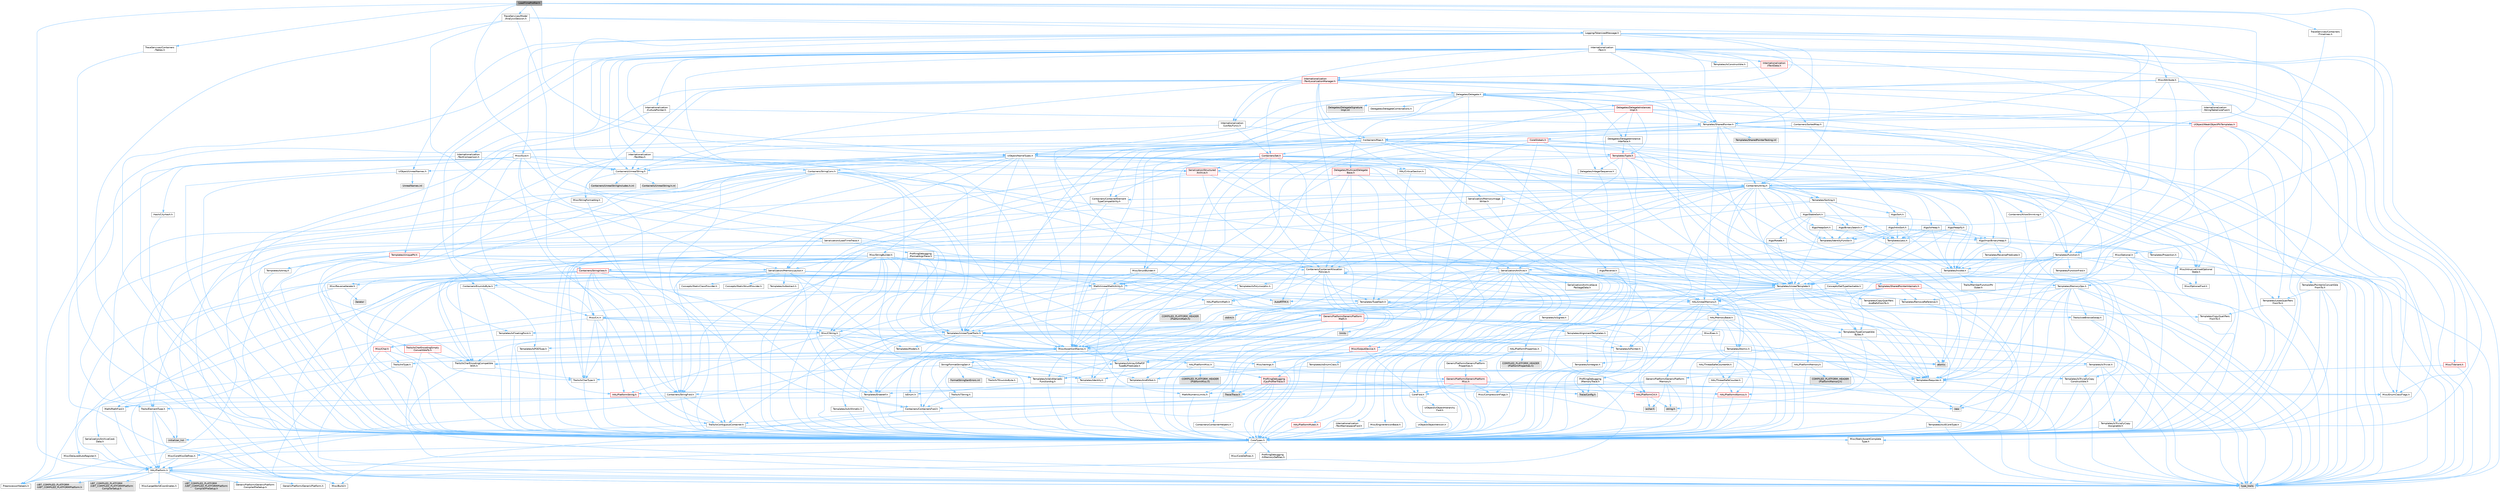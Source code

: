 digraph "LoadTimeProfiler.h"
{
 // INTERACTIVE_SVG=YES
 // LATEX_PDF_SIZE
  bgcolor="transparent";
  edge [fontname=Helvetica,fontsize=10,labelfontname=Helvetica,labelfontsize=10];
  node [fontname=Helvetica,fontsize=10,shape=box,height=0.2,width=0.4];
  Node1 [id="Node000001",label="LoadTimeProfiler.h",height=0.2,width=0.4,color="gray40", fillcolor="grey60", style="filled", fontcolor="black",tooltip=" "];
  Node1 -> Node2 [id="edge1_Node000001_Node000002",color="steelblue1",style="solid",tooltip=" "];
  Node2 [id="Node000002",label="Containers/Array.h",height=0.2,width=0.4,color="grey40", fillcolor="white", style="filled",URL="$df/dd0/Array_8h.html",tooltip=" "];
  Node2 -> Node3 [id="edge2_Node000002_Node000003",color="steelblue1",style="solid",tooltip=" "];
  Node3 [id="Node000003",label="CoreTypes.h",height=0.2,width=0.4,color="grey40", fillcolor="white", style="filled",URL="$dc/dec/CoreTypes_8h.html",tooltip=" "];
  Node3 -> Node4 [id="edge3_Node000003_Node000004",color="steelblue1",style="solid",tooltip=" "];
  Node4 [id="Node000004",label="HAL/Platform.h",height=0.2,width=0.4,color="grey40", fillcolor="white", style="filled",URL="$d9/dd0/Platform_8h.html",tooltip=" "];
  Node4 -> Node5 [id="edge4_Node000004_Node000005",color="steelblue1",style="solid",tooltip=" "];
  Node5 [id="Node000005",label="Misc/Build.h",height=0.2,width=0.4,color="grey40", fillcolor="white", style="filled",URL="$d3/dbb/Build_8h.html",tooltip=" "];
  Node4 -> Node6 [id="edge5_Node000004_Node000006",color="steelblue1",style="solid",tooltip=" "];
  Node6 [id="Node000006",label="Misc/LargeWorldCoordinates.h",height=0.2,width=0.4,color="grey40", fillcolor="white", style="filled",URL="$d2/dcb/LargeWorldCoordinates_8h.html",tooltip=" "];
  Node4 -> Node7 [id="edge6_Node000004_Node000007",color="steelblue1",style="solid",tooltip=" "];
  Node7 [id="Node000007",label="type_traits",height=0.2,width=0.4,color="grey60", fillcolor="#E0E0E0", style="filled",tooltip=" "];
  Node4 -> Node8 [id="edge7_Node000004_Node000008",color="steelblue1",style="solid",tooltip=" "];
  Node8 [id="Node000008",label="PreprocessorHelpers.h",height=0.2,width=0.4,color="grey40", fillcolor="white", style="filled",URL="$db/ddb/PreprocessorHelpers_8h.html",tooltip=" "];
  Node4 -> Node9 [id="edge8_Node000004_Node000009",color="steelblue1",style="solid",tooltip=" "];
  Node9 [id="Node000009",label="UBT_COMPILED_PLATFORM\l/UBT_COMPILED_PLATFORMPlatform\lCompilerPreSetup.h",height=0.2,width=0.4,color="grey60", fillcolor="#E0E0E0", style="filled",tooltip=" "];
  Node4 -> Node10 [id="edge9_Node000004_Node000010",color="steelblue1",style="solid",tooltip=" "];
  Node10 [id="Node000010",label="GenericPlatform/GenericPlatform\lCompilerPreSetup.h",height=0.2,width=0.4,color="grey40", fillcolor="white", style="filled",URL="$d9/dc8/GenericPlatformCompilerPreSetup_8h.html",tooltip=" "];
  Node4 -> Node11 [id="edge10_Node000004_Node000011",color="steelblue1",style="solid",tooltip=" "];
  Node11 [id="Node000011",label="GenericPlatform/GenericPlatform.h",height=0.2,width=0.4,color="grey40", fillcolor="white", style="filled",URL="$d6/d84/GenericPlatform_8h.html",tooltip=" "];
  Node4 -> Node12 [id="edge11_Node000004_Node000012",color="steelblue1",style="solid",tooltip=" "];
  Node12 [id="Node000012",label="UBT_COMPILED_PLATFORM\l/UBT_COMPILED_PLATFORMPlatform.h",height=0.2,width=0.4,color="grey60", fillcolor="#E0E0E0", style="filled",tooltip=" "];
  Node4 -> Node13 [id="edge12_Node000004_Node000013",color="steelblue1",style="solid",tooltip=" "];
  Node13 [id="Node000013",label="UBT_COMPILED_PLATFORM\l/UBT_COMPILED_PLATFORMPlatform\lCompilerSetup.h",height=0.2,width=0.4,color="grey60", fillcolor="#E0E0E0", style="filled",tooltip=" "];
  Node3 -> Node14 [id="edge13_Node000003_Node000014",color="steelblue1",style="solid",tooltip=" "];
  Node14 [id="Node000014",label="ProfilingDebugging\l/UMemoryDefines.h",height=0.2,width=0.4,color="grey40", fillcolor="white", style="filled",URL="$d2/da2/UMemoryDefines_8h.html",tooltip=" "];
  Node3 -> Node15 [id="edge14_Node000003_Node000015",color="steelblue1",style="solid",tooltip=" "];
  Node15 [id="Node000015",label="Misc/CoreMiscDefines.h",height=0.2,width=0.4,color="grey40", fillcolor="white", style="filled",URL="$da/d38/CoreMiscDefines_8h.html",tooltip=" "];
  Node15 -> Node4 [id="edge15_Node000015_Node000004",color="steelblue1",style="solid",tooltip=" "];
  Node15 -> Node8 [id="edge16_Node000015_Node000008",color="steelblue1",style="solid",tooltip=" "];
  Node3 -> Node16 [id="edge17_Node000003_Node000016",color="steelblue1",style="solid",tooltip=" "];
  Node16 [id="Node000016",label="Misc/CoreDefines.h",height=0.2,width=0.4,color="grey40", fillcolor="white", style="filled",URL="$d3/dd2/CoreDefines_8h.html",tooltip=" "];
  Node2 -> Node17 [id="edge18_Node000002_Node000017",color="steelblue1",style="solid",tooltip=" "];
  Node17 [id="Node000017",label="Misc/AssertionMacros.h",height=0.2,width=0.4,color="grey40", fillcolor="white", style="filled",URL="$d0/dfa/AssertionMacros_8h.html",tooltip=" "];
  Node17 -> Node3 [id="edge19_Node000017_Node000003",color="steelblue1",style="solid",tooltip=" "];
  Node17 -> Node4 [id="edge20_Node000017_Node000004",color="steelblue1",style="solid",tooltip=" "];
  Node17 -> Node18 [id="edge21_Node000017_Node000018",color="steelblue1",style="solid",tooltip=" "];
  Node18 [id="Node000018",label="HAL/PlatformMisc.h",height=0.2,width=0.4,color="grey40", fillcolor="white", style="filled",URL="$d0/df5/PlatformMisc_8h.html",tooltip=" "];
  Node18 -> Node3 [id="edge22_Node000018_Node000003",color="steelblue1",style="solid",tooltip=" "];
  Node18 -> Node19 [id="edge23_Node000018_Node000019",color="steelblue1",style="solid",tooltip=" "];
  Node19 [id="Node000019",label="GenericPlatform/GenericPlatform\lMisc.h",height=0.2,width=0.4,color="red", fillcolor="#FFF0F0", style="filled",URL="$db/d9a/GenericPlatformMisc_8h.html",tooltip=" "];
  Node19 -> Node20 [id="edge24_Node000019_Node000020",color="steelblue1",style="solid",tooltip=" "];
  Node20 [id="Node000020",label="Containers/StringFwd.h",height=0.2,width=0.4,color="grey40", fillcolor="white", style="filled",URL="$df/d37/StringFwd_8h.html",tooltip=" "];
  Node20 -> Node3 [id="edge25_Node000020_Node000003",color="steelblue1",style="solid",tooltip=" "];
  Node20 -> Node21 [id="edge26_Node000020_Node000021",color="steelblue1",style="solid",tooltip=" "];
  Node21 [id="Node000021",label="Traits/ElementType.h",height=0.2,width=0.4,color="grey40", fillcolor="white", style="filled",URL="$d5/d4f/ElementType_8h.html",tooltip=" "];
  Node21 -> Node4 [id="edge27_Node000021_Node000004",color="steelblue1",style="solid",tooltip=" "];
  Node21 -> Node22 [id="edge28_Node000021_Node000022",color="steelblue1",style="solid",tooltip=" "];
  Node22 [id="Node000022",label="initializer_list",height=0.2,width=0.4,color="grey60", fillcolor="#E0E0E0", style="filled",tooltip=" "];
  Node21 -> Node7 [id="edge29_Node000021_Node000007",color="steelblue1",style="solid",tooltip=" "];
  Node20 -> Node23 [id="edge30_Node000020_Node000023",color="steelblue1",style="solid",tooltip=" "];
  Node23 [id="Node000023",label="Traits/IsContiguousContainer.h",height=0.2,width=0.4,color="grey40", fillcolor="white", style="filled",URL="$d5/d3c/IsContiguousContainer_8h.html",tooltip=" "];
  Node23 -> Node3 [id="edge31_Node000023_Node000003",color="steelblue1",style="solid",tooltip=" "];
  Node23 -> Node24 [id="edge32_Node000023_Node000024",color="steelblue1",style="solid",tooltip=" "];
  Node24 [id="Node000024",label="Misc/StaticAssertComplete\lType.h",height=0.2,width=0.4,color="grey40", fillcolor="white", style="filled",URL="$d5/d4e/StaticAssertCompleteType_8h.html",tooltip=" "];
  Node23 -> Node22 [id="edge33_Node000023_Node000022",color="steelblue1",style="solid",tooltip=" "];
  Node19 -> Node25 [id="edge34_Node000019_Node000025",color="steelblue1",style="solid",tooltip=" "];
  Node25 [id="Node000025",label="CoreFwd.h",height=0.2,width=0.4,color="grey40", fillcolor="white", style="filled",URL="$d1/d1e/CoreFwd_8h.html",tooltip=" "];
  Node25 -> Node3 [id="edge35_Node000025_Node000003",color="steelblue1",style="solid",tooltip=" "];
  Node25 -> Node26 [id="edge36_Node000025_Node000026",color="steelblue1",style="solid",tooltip=" "];
  Node26 [id="Node000026",label="Containers/ContainersFwd.h",height=0.2,width=0.4,color="grey40", fillcolor="white", style="filled",URL="$d4/d0a/ContainersFwd_8h.html",tooltip=" "];
  Node26 -> Node4 [id="edge37_Node000026_Node000004",color="steelblue1",style="solid",tooltip=" "];
  Node26 -> Node3 [id="edge38_Node000026_Node000003",color="steelblue1",style="solid",tooltip=" "];
  Node26 -> Node23 [id="edge39_Node000026_Node000023",color="steelblue1",style="solid",tooltip=" "];
  Node25 -> Node27 [id="edge40_Node000025_Node000027",color="steelblue1",style="solid",tooltip=" "];
  Node27 [id="Node000027",label="Math/MathFwd.h",height=0.2,width=0.4,color="grey40", fillcolor="white", style="filled",URL="$d2/d10/MathFwd_8h.html",tooltip=" "];
  Node27 -> Node4 [id="edge41_Node000027_Node000004",color="steelblue1",style="solid",tooltip=" "];
  Node25 -> Node28 [id="edge42_Node000025_Node000028",color="steelblue1",style="solid",tooltip=" "];
  Node28 [id="Node000028",label="UObject/UObjectHierarchy\lFwd.h",height=0.2,width=0.4,color="grey40", fillcolor="white", style="filled",URL="$d3/d13/UObjectHierarchyFwd_8h.html",tooltip=" "];
  Node19 -> Node3 [id="edge43_Node000019_Node000003",color="steelblue1",style="solid",tooltip=" "];
  Node19 -> Node30 [id="edge44_Node000019_Node000030",color="steelblue1",style="solid",tooltip=" "];
  Node30 [id="Node000030",label="HAL/PlatformCrt.h",height=0.2,width=0.4,color="red", fillcolor="#FFF0F0", style="filled",URL="$d8/d75/PlatformCrt_8h.html",tooltip=" "];
  Node30 -> Node31 [id="edge45_Node000030_Node000031",color="steelblue1",style="solid",tooltip=" "];
  Node31 [id="Node000031",label="new",height=0.2,width=0.4,color="grey60", fillcolor="#E0E0E0", style="filled",tooltip=" "];
  Node30 -> Node32 [id="edge46_Node000030_Node000032",color="steelblue1",style="solid",tooltip=" "];
  Node32 [id="Node000032",label="wchar.h",height=0.2,width=0.4,color="grey60", fillcolor="#E0E0E0", style="filled",tooltip=" "];
  Node30 -> Node39 [id="edge47_Node000030_Node000039",color="steelblue1",style="solid",tooltip=" "];
  Node39 [id="Node000039",label="string.h",height=0.2,width=0.4,color="grey60", fillcolor="#E0E0E0", style="filled",tooltip=" "];
  Node19 -> Node40 [id="edge48_Node000019_Node000040",color="steelblue1",style="solid",tooltip=" "];
  Node40 [id="Node000040",label="Math/NumericLimits.h",height=0.2,width=0.4,color="grey40", fillcolor="white", style="filled",URL="$df/d1b/NumericLimits_8h.html",tooltip=" "];
  Node40 -> Node3 [id="edge49_Node000040_Node000003",color="steelblue1",style="solid",tooltip=" "];
  Node19 -> Node41 [id="edge50_Node000019_Node000041",color="steelblue1",style="solid",tooltip=" "];
  Node41 [id="Node000041",label="Misc/CompressionFlags.h",height=0.2,width=0.4,color="grey40", fillcolor="white", style="filled",URL="$d9/d76/CompressionFlags_8h.html",tooltip=" "];
  Node19 -> Node42 [id="edge51_Node000019_Node000042",color="steelblue1",style="solid",tooltip=" "];
  Node42 [id="Node000042",label="Misc/EnumClassFlags.h",height=0.2,width=0.4,color="grey40", fillcolor="white", style="filled",URL="$d8/de7/EnumClassFlags_8h.html",tooltip=" "];
  Node18 -> Node45 [id="edge52_Node000018_Node000045",color="steelblue1",style="solid",tooltip=" "];
  Node45 [id="Node000045",label="COMPILED_PLATFORM_HEADER\l(PlatformMisc.h)",height=0.2,width=0.4,color="grey60", fillcolor="#E0E0E0", style="filled",tooltip=" "];
  Node18 -> Node46 [id="edge53_Node000018_Node000046",color="steelblue1",style="solid",tooltip=" "];
  Node46 [id="Node000046",label="ProfilingDebugging\l/CpuProfilerTrace.h",height=0.2,width=0.4,color="red", fillcolor="#FFF0F0", style="filled",URL="$da/dcb/CpuProfilerTrace_8h.html",tooltip=" "];
  Node46 -> Node3 [id="edge54_Node000046_Node000003",color="steelblue1",style="solid",tooltip=" "];
  Node46 -> Node26 [id="edge55_Node000046_Node000026",color="steelblue1",style="solid",tooltip=" "];
  Node46 -> Node47 [id="edge56_Node000046_Node000047",color="steelblue1",style="solid",tooltip=" "];
  Node47 [id="Node000047",label="HAL/PlatformAtomics.h",height=0.2,width=0.4,color="red", fillcolor="#FFF0F0", style="filled",URL="$d3/d36/PlatformAtomics_8h.html",tooltip=" "];
  Node47 -> Node3 [id="edge57_Node000047_Node000003",color="steelblue1",style="solid",tooltip=" "];
  Node46 -> Node8 [id="edge58_Node000046_Node000008",color="steelblue1",style="solid",tooltip=" "];
  Node46 -> Node5 [id="edge59_Node000046_Node000005",color="steelblue1",style="solid",tooltip=" "];
  Node46 -> Node50 [id="edge60_Node000046_Node000050",color="steelblue1",style="solid",tooltip=" "];
  Node50 [id="Node000050",label="Trace/Config.h",height=0.2,width=0.4,color="grey60", fillcolor="#E0E0E0", style="filled",tooltip=" "];
  Node46 -> Node53 [id="edge61_Node000046_Node000053",color="steelblue1",style="solid",tooltip=" "];
  Node53 [id="Node000053",label="Trace/Trace.h",height=0.2,width=0.4,color="grey60", fillcolor="#E0E0E0", style="filled",tooltip=" "];
  Node17 -> Node8 [id="edge62_Node000017_Node000008",color="steelblue1",style="solid",tooltip=" "];
  Node17 -> Node54 [id="edge63_Node000017_Node000054",color="steelblue1",style="solid",tooltip=" "];
  Node54 [id="Node000054",label="Templates/EnableIf.h",height=0.2,width=0.4,color="grey40", fillcolor="white", style="filled",URL="$d7/d60/EnableIf_8h.html",tooltip=" "];
  Node54 -> Node3 [id="edge64_Node000054_Node000003",color="steelblue1",style="solid",tooltip=" "];
  Node17 -> Node55 [id="edge65_Node000017_Node000055",color="steelblue1",style="solid",tooltip=" "];
  Node55 [id="Node000055",label="Templates/IsArrayOrRefOf\lTypeByPredicate.h",height=0.2,width=0.4,color="grey40", fillcolor="white", style="filled",URL="$d6/da1/IsArrayOrRefOfTypeByPredicate_8h.html",tooltip=" "];
  Node55 -> Node3 [id="edge66_Node000055_Node000003",color="steelblue1",style="solid",tooltip=" "];
  Node17 -> Node56 [id="edge67_Node000017_Node000056",color="steelblue1",style="solid",tooltip=" "];
  Node56 [id="Node000056",label="Templates/IsValidVariadic\lFunctionArg.h",height=0.2,width=0.4,color="grey40", fillcolor="white", style="filled",URL="$d0/dc8/IsValidVariadicFunctionArg_8h.html",tooltip=" "];
  Node56 -> Node3 [id="edge68_Node000056_Node000003",color="steelblue1",style="solid",tooltip=" "];
  Node56 -> Node57 [id="edge69_Node000056_Node000057",color="steelblue1",style="solid",tooltip=" "];
  Node57 [id="Node000057",label="IsEnum.h",height=0.2,width=0.4,color="grey40", fillcolor="white", style="filled",URL="$d4/de5/IsEnum_8h.html",tooltip=" "];
  Node56 -> Node7 [id="edge70_Node000056_Node000007",color="steelblue1",style="solid",tooltip=" "];
  Node17 -> Node58 [id="edge71_Node000017_Node000058",color="steelblue1",style="solid",tooltip=" "];
  Node58 [id="Node000058",label="Traits/IsCharEncodingCompatible\lWith.h",height=0.2,width=0.4,color="grey40", fillcolor="white", style="filled",URL="$df/dd1/IsCharEncodingCompatibleWith_8h.html",tooltip=" "];
  Node58 -> Node7 [id="edge72_Node000058_Node000007",color="steelblue1",style="solid",tooltip=" "];
  Node58 -> Node59 [id="edge73_Node000058_Node000059",color="steelblue1",style="solid",tooltip=" "];
  Node59 [id="Node000059",label="Traits/IsCharType.h",height=0.2,width=0.4,color="grey40", fillcolor="white", style="filled",URL="$db/d51/IsCharType_8h.html",tooltip=" "];
  Node59 -> Node3 [id="edge74_Node000059_Node000003",color="steelblue1",style="solid",tooltip=" "];
  Node17 -> Node60 [id="edge75_Node000017_Node000060",color="steelblue1",style="solid",tooltip=" "];
  Node60 [id="Node000060",label="Misc/VarArgs.h",height=0.2,width=0.4,color="grey40", fillcolor="white", style="filled",URL="$d5/d6f/VarArgs_8h.html",tooltip=" "];
  Node60 -> Node3 [id="edge76_Node000060_Node000003",color="steelblue1",style="solid",tooltip=" "];
  Node17 -> Node61 [id="edge77_Node000017_Node000061",color="steelblue1",style="solid",tooltip=" "];
  Node61 [id="Node000061",label="String/FormatStringSan.h",height=0.2,width=0.4,color="grey40", fillcolor="white", style="filled",URL="$d3/d8b/FormatStringSan_8h.html",tooltip=" "];
  Node61 -> Node7 [id="edge78_Node000061_Node000007",color="steelblue1",style="solid",tooltip=" "];
  Node61 -> Node3 [id="edge79_Node000061_Node000003",color="steelblue1",style="solid",tooltip=" "];
  Node61 -> Node62 [id="edge80_Node000061_Node000062",color="steelblue1",style="solid",tooltip=" "];
  Node62 [id="Node000062",label="Templates/Requires.h",height=0.2,width=0.4,color="grey40", fillcolor="white", style="filled",URL="$dc/d96/Requires_8h.html",tooltip=" "];
  Node62 -> Node54 [id="edge81_Node000062_Node000054",color="steelblue1",style="solid",tooltip=" "];
  Node62 -> Node7 [id="edge82_Node000062_Node000007",color="steelblue1",style="solid",tooltip=" "];
  Node61 -> Node63 [id="edge83_Node000061_Node000063",color="steelblue1",style="solid",tooltip=" "];
  Node63 [id="Node000063",label="Templates/Identity.h",height=0.2,width=0.4,color="grey40", fillcolor="white", style="filled",URL="$d0/dd5/Identity_8h.html",tooltip=" "];
  Node61 -> Node56 [id="edge84_Node000061_Node000056",color="steelblue1",style="solid",tooltip=" "];
  Node61 -> Node59 [id="edge85_Node000061_Node000059",color="steelblue1",style="solid",tooltip=" "];
  Node61 -> Node64 [id="edge86_Node000061_Node000064",color="steelblue1",style="solid",tooltip=" "];
  Node64 [id="Node000064",label="Traits/IsTEnumAsByte.h",height=0.2,width=0.4,color="grey40", fillcolor="white", style="filled",URL="$d1/de6/IsTEnumAsByte_8h.html",tooltip=" "];
  Node61 -> Node65 [id="edge87_Node000061_Node000065",color="steelblue1",style="solid",tooltip=" "];
  Node65 [id="Node000065",label="Traits/IsTString.h",height=0.2,width=0.4,color="grey40", fillcolor="white", style="filled",URL="$d0/df8/IsTString_8h.html",tooltip=" "];
  Node65 -> Node26 [id="edge88_Node000065_Node000026",color="steelblue1",style="solid",tooltip=" "];
  Node61 -> Node26 [id="edge89_Node000061_Node000026",color="steelblue1",style="solid",tooltip=" "];
  Node61 -> Node66 [id="edge90_Node000061_Node000066",color="steelblue1",style="solid",tooltip=" "];
  Node66 [id="Node000066",label="FormatStringSanErrors.inl",height=0.2,width=0.4,color="grey60", fillcolor="#E0E0E0", style="filled",tooltip=" "];
  Node17 -> Node67 [id="edge91_Node000017_Node000067",color="steelblue1",style="solid",tooltip=" "];
  Node67 [id="Node000067",label="atomic",height=0.2,width=0.4,color="grey60", fillcolor="#E0E0E0", style="filled",tooltip=" "];
  Node2 -> Node68 [id="edge92_Node000002_Node000068",color="steelblue1",style="solid",tooltip=" "];
  Node68 [id="Node000068",label="Misc/IntrusiveUnsetOptional\lState.h",height=0.2,width=0.4,color="grey40", fillcolor="white", style="filled",URL="$d2/d0a/IntrusiveUnsetOptionalState_8h.html",tooltip=" "];
  Node68 -> Node69 [id="edge93_Node000068_Node000069",color="steelblue1",style="solid",tooltip=" "];
  Node69 [id="Node000069",label="Misc/OptionalFwd.h",height=0.2,width=0.4,color="grey40", fillcolor="white", style="filled",URL="$dc/d50/OptionalFwd_8h.html",tooltip=" "];
  Node2 -> Node70 [id="edge94_Node000002_Node000070",color="steelblue1",style="solid",tooltip=" "];
  Node70 [id="Node000070",label="Misc/ReverseIterate.h",height=0.2,width=0.4,color="grey40", fillcolor="white", style="filled",URL="$db/de3/ReverseIterate_8h.html",tooltip=" "];
  Node70 -> Node4 [id="edge95_Node000070_Node000004",color="steelblue1",style="solid",tooltip=" "];
  Node70 -> Node71 [id="edge96_Node000070_Node000071",color="steelblue1",style="solid",tooltip=" "];
  Node71 [id="Node000071",label="iterator",height=0.2,width=0.4,color="grey60", fillcolor="#E0E0E0", style="filled",tooltip=" "];
  Node2 -> Node72 [id="edge97_Node000002_Node000072",color="steelblue1",style="solid",tooltip=" "];
  Node72 [id="Node000072",label="HAL/UnrealMemory.h",height=0.2,width=0.4,color="grey40", fillcolor="white", style="filled",URL="$d9/d96/UnrealMemory_8h.html",tooltip=" "];
  Node72 -> Node3 [id="edge98_Node000072_Node000003",color="steelblue1",style="solid",tooltip=" "];
  Node72 -> Node73 [id="edge99_Node000072_Node000073",color="steelblue1",style="solid",tooltip=" "];
  Node73 [id="Node000073",label="GenericPlatform/GenericPlatform\lMemory.h",height=0.2,width=0.4,color="grey40", fillcolor="white", style="filled",URL="$dd/d22/GenericPlatformMemory_8h.html",tooltip=" "];
  Node73 -> Node25 [id="edge100_Node000073_Node000025",color="steelblue1",style="solid",tooltip=" "];
  Node73 -> Node3 [id="edge101_Node000073_Node000003",color="steelblue1",style="solid",tooltip=" "];
  Node73 -> Node74 [id="edge102_Node000073_Node000074",color="steelblue1",style="solid",tooltip=" "];
  Node74 [id="Node000074",label="HAL/PlatformString.h",height=0.2,width=0.4,color="red", fillcolor="#FFF0F0", style="filled",URL="$db/db5/PlatformString_8h.html",tooltip=" "];
  Node74 -> Node3 [id="edge103_Node000074_Node000003",color="steelblue1",style="solid",tooltip=" "];
  Node73 -> Node39 [id="edge104_Node000073_Node000039",color="steelblue1",style="solid",tooltip=" "];
  Node73 -> Node32 [id="edge105_Node000073_Node000032",color="steelblue1",style="solid",tooltip=" "];
  Node72 -> Node76 [id="edge106_Node000072_Node000076",color="steelblue1",style="solid",tooltip=" "];
  Node76 [id="Node000076",label="HAL/MemoryBase.h",height=0.2,width=0.4,color="grey40", fillcolor="white", style="filled",URL="$d6/d9f/MemoryBase_8h.html",tooltip=" "];
  Node76 -> Node3 [id="edge107_Node000076_Node000003",color="steelblue1",style="solid",tooltip=" "];
  Node76 -> Node47 [id="edge108_Node000076_Node000047",color="steelblue1",style="solid",tooltip=" "];
  Node76 -> Node30 [id="edge109_Node000076_Node000030",color="steelblue1",style="solid",tooltip=" "];
  Node76 -> Node77 [id="edge110_Node000076_Node000077",color="steelblue1",style="solid",tooltip=" "];
  Node77 [id="Node000077",label="Misc/Exec.h",height=0.2,width=0.4,color="grey40", fillcolor="white", style="filled",URL="$de/ddb/Exec_8h.html",tooltip=" "];
  Node77 -> Node3 [id="edge111_Node000077_Node000003",color="steelblue1",style="solid",tooltip=" "];
  Node77 -> Node17 [id="edge112_Node000077_Node000017",color="steelblue1",style="solid",tooltip=" "];
  Node76 -> Node78 [id="edge113_Node000076_Node000078",color="steelblue1",style="solid",tooltip=" "];
  Node78 [id="Node000078",label="Misc/OutputDevice.h",height=0.2,width=0.4,color="red", fillcolor="#FFF0F0", style="filled",URL="$d7/d32/OutputDevice_8h.html",tooltip=" "];
  Node78 -> Node25 [id="edge114_Node000078_Node000025",color="steelblue1",style="solid",tooltip=" "];
  Node78 -> Node3 [id="edge115_Node000078_Node000003",color="steelblue1",style="solid",tooltip=" "];
  Node78 -> Node60 [id="edge116_Node000078_Node000060",color="steelblue1",style="solid",tooltip=" "];
  Node78 -> Node55 [id="edge117_Node000078_Node000055",color="steelblue1",style="solid",tooltip=" "];
  Node78 -> Node56 [id="edge118_Node000078_Node000056",color="steelblue1",style="solid",tooltip=" "];
  Node78 -> Node58 [id="edge119_Node000078_Node000058",color="steelblue1",style="solid",tooltip=" "];
  Node76 -> Node80 [id="edge120_Node000076_Node000080",color="steelblue1",style="solid",tooltip=" "];
  Node80 [id="Node000080",label="Templates/Atomic.h",height=0.2,width=0.4,color="grey40", fillcolor="white", style="filled",URL="$d3/d91/Atomic_8h.html",tooltip=" "];
  Node80 -> Node81 [id="edge121_Node000080_Node000081",color="steelblue1",style="solid",tooltip=" "];
  Node81 [id="Node000081",label="HAL/ThreadSafeCounter.h",height=0.2,width=0.4,color="grey40", fillcolor="white", style="filled",URL="$dc/dc9/ThreadSafeCounter_8h.html",tooltip=" "];
  Node81 -> Node3 [id="edge122_Node000081_Node000003",color="steelblue1",style="solid",tooltip=" "];
  Node81 -> Node47 [id="edge123_Node000081_Node000047",color="steelblue1",style="solid",tooltip=" "];
  Node80 -> Node82 [id="edge124_Node000080_Node000082",color="steelblue1",style="solid",tooltip=" "];
  Node82 [id="Node000082",label="HAL/ThreadSafeCounter64.h",height=0.2,width=0.4,color="grey40", fillcolor="white", style="filled",URL="$d0/d12/ThreadSafeCounter64_8h.html",tooltip=" "];
  Node82 -> Node3 [id="edge125_Node000082_Node000003",color="steelblue1",style="solid",tooltip=" "];
  Node82 -> Node81 [id="edge126_Node000082_Node000081",color="steelblue1",style="solid",tooltip=" "];
  Node80 -> Node83 [id="edge127_Node000080_Node000083",color="steelblue1",style="solid",tooltip=" "];
  Node83 [id="Node000083",label="Templates/IsIntegral.h",height=0.2,width=0.4,color="grey40", fillcolor="white", style="filled",URL="$da/d64/IsIntegral_8h.html",tooltip=" "];
  Node83 -> Node3 [id="edge128_Node000083_Node000003",color="steelblue1",style="solid",tooltip=" "];
  Node80 -> Node84 [id="edge129_Node000080_Node000084",color="steelblue1",style="solid",tooltip=" "];
  Node84 [id="Node000084",label="Templates/IsTrivial.h",height=0.2,width=0.4,color="grey40", fillcolor="white", style="filled",URL="$da/d4c/IsTrivial_8h.html",tooltip=" "];
  Node84 -> Node85 [id="edge130_Node000084_Node000085",color="steelblue1",style="solid",tooltip=" "];
  Node85 [id="Node000085",label="Templates/AndOrNot.h",height=0.2,width=0.4,color="grey40", fillcolor="white", style="filled",URL="$db/d0a/AndOrNot_8h.html",tooltip=" "];
  Node85 -> Node3 [id="edge131_Node000085_Node000003",color="steelblue1",style="solid",tooltip=" "];
  Node84 -> Node86 [id="edge132_Node000084_Node000086",color="steelblue1",style="solid",tooltip=" "];
  Node86 [id="Node000086",label="Templates/IsTriviallyCopy\lConstructible.h",height=0.2,width=0.4,color="grey40", fillcolor="white", style="filled",URL="$d3/d78/IsTriviallyCopyConstructible_8h.html",tooltip=" "];
  Node86 -> Node3 [id="edge133_Node000086_Node000003",color="steelblue1",style="solid",tooltip=" "];
  Node86 -> Node7 [id="edge134_Node000086_Node000007",color="steelblue1",style="solid",tooltip=" "];
  Node84 -> Node87 [id="edge135_Node000084_Node000087",color="steelblue1",style="solid",tooltip=" "];
  Node87 [id="Node000087",label="Templates/IsTriviallyCopy\lAssignable.h",height=0.2,width=0.4,color="grey40", fillcolor="white", style="filled",URL="$d2/df2/IsTriviallyCopyAssignable_8h.html",tooltip=" "];
  Node87 -> Node3 [id="edge136_Node000087_Node000003",color="steelblue1",style="solid",tooltip=" "];
  Node87 -> Node7 [id="edge137_Node000087_Node000007",color="steelblue1",style="solid",tooltip=" "];
  Node84 -> Node7 [id="edge138_Node000084_Node000007",color="steelblue1",style="solid",tooltip=" "];
  Node80 -> Node88 [id="edge139_Node000080_Node000088",color="steelblue1",style="solid",tooltip=" "];
  Node88 [id="Node000088",label="Traits/IntType.h",height=0.2,width=0.4,color="grey40", fillcolor="white", style="filled",URL="$d7/deb/IntType_8h.html",tooltip=" "];
  Node88 -> Node4 [id="edge140_Node000088_Node000004",color="steelblue1",style="solid",tooltip=" "];
  Node80 -> Node67 [id="edge141_Node000080_Node000067",color="steelblue1",style="solid",tooltip=" "];
  Node72 -> Node89 [id="edge142_Node000072_Node000089",color="steelblue1",style="solid",tooltip=" "];
  Node89 [id="Node000089",label="HAL/PlatformMemory.h",height=0.2,width=0.4,color="grey40", fillcolor="white", style="filled",URL="$de/d68/PlatformMemory_8h.html",tooltip=" "];
  Node89 -> Node3 [id="edge143_Node000089_Node000003",color="steelblue1",style="solid",tooltip=" "];
  Node89 -> Node73 [id="edge144_Node000089_Node000073",color="steelblue1",style="solid",tooltip=" "];
  Node89 -> Node90 [id="edge145_Node000089_Node000090",color="steelblue1",style="solid",tooltip=" "];
  Node90 [id="Node000090",label="COMPILED_PLATFORM_HEADER\l(PlatformMemory.h)",height=0.2,width=0.4,color="grey60", fillcolor="#E0E0E0", style="filled",tooltip=" "];
  Node72 -> Node91 [id="edge146_Node000072_Node000091",color="steelblue1",style="solid",tooltip=" "];
  Node91 [id="Node000091",label="ProfilingDebugging\l/MemoryTrace.h",height=0.2,width=0.4,color="grey40", fillcolor="white", style="filled",URL="$da/dd7/MemoryTrace_8h.html",tooltip=" "];
  Node91 -> Node4 [id="edge147_Node000091_Node000004",color="steelblue1",style="solid",tooltip=" "];
  Node91 -> Node42 [id="edge148_Node000091_Node000042",color="steelblue1",style="solid",tooltip=" "];
  Node91 -> Node50 [id="edge149_Node000091_Node000050",color="steelblue1",style="solid",tooltip=" "];
  Node91 -> Node53 [id="edge150_Node000091_Node000053",color="steelblue1",style="solid",tooltip=" "];
  Node72 -> Node92 [id="edge151_Node000072_Node000092",color="steelblue1",style="solid",tooltip=" "];
  Node92 [id="Node000092",label="Templates/IsPointer.h",height=0.2,width=0.4,color="grey40", fillcolor="white", style="filled",URL="$d7/d05/IsPointer_8h.html",tooltip=" "];
  Node92 -> Node3 [id="edge152_Node000092_Node000003",color="steelblue1",style="solid",tooltip=" "];
  Node2 -> Node93 [id="edge153_Node000002_Node000093",color="steelblue1",style="solid",tooltip=" "];
  Node93 [id="Node000093",label="Templates/UnrealTypeTraits.h",height=0.2,width=0.4,color="grey40", fillcolor="white", style="filled",URL="$d2/d2d/UnrealTypeTraits_8h.html",tooltip=" "];
  Node93 -> Node3 [id="edge154_Node000093_Node000003",color="steelblue1",style="solid",tooltip=" "];
  Node93 -> Node92 [id="edge155_Node000093_Node000092",color="steelblue1",style="solid",tooltip=" "];
  Node93 -> Node17 [id="edge156_Node000093_Node000017",color="steelblue1",style="solid",tooltip=" "];
  Node93 -> Node85 [id="edge157_Node000093_Node000085",color="steelblue1",style="solid",tooltip=" "];
  Node93 -> Node54 [id="edge158_Node000093_Node000054",color="steelblue1",style="solid",tooltip=" "];
  Node93 -> Node94 [id="edge159_Node000093_Node000094",color="steelblue1",style="solid",tooltip=" "];
  Node94 [id="Node000094",label="Templates/IsArithmetic.h",height=0.2,width=0.4,color="grey40", fillcolor="white", style="filled",URL="$d2/d5d/IsArithmetic_8h.html",tooltip=" "];
  Node94 -> Node3 [id="edge160_Node000094_Node000003",color="steelblue1",style="solid",tooltip=" "];
  Node93 -> Node57 [id="edge161_Node000093_Node000057",color="steelblue1",style="solid",tooltip=" "];
  Node93 -> Node95 [id="edge162_Node000093_Node000095",color="steelblue1",style="solid",tooltip=" "];
  Node95 [id="Node000095",label="Templates/Models.h",height=0.2,width=0.4,color="grey40", fillcolor="white", style="filled",URL="$d3/d0c/Models_8h.html",tooltip=" "];
  Node95 -> Node63 [id="edge163_Node000095_Node000063",color="steelblue1",style="solid",tooltip=" "];
  Node93 -> Node96 [id="edge164_Node000093_Node000096",color="steelblue1",style="solid",tooltip=" "];
  Node96 [id="Node000096",label="Templates/IsPODType.h",height=0.2,width=0.4,color="grey40", fillcolor="white", style="filled",URL="$d7/db1/IsPODType_8h.html",tooltip=" "];
  Node96 -> Node3 [id="edge165_Node000096_Node000003",color="steelblue1",style="solid",tooltip=" "];
  Node93 -> Node97 [id="edge166_Node000093_Node000097",color="steelblue1",style="solid",tooltip=" "];
  Node97 [id="Node000097",label="Templates/IsUECoreType.h",height=0.2,width=0.4,color="grey40", fillcolor="white", style="filled",URL="$d1/db8/IsUECoreType_8h.html",tooltip=" "];
  Node97 -> Node3 [id="edge167_Node000097_Node000003",color="steelblue1",style="solid",tooltip=" "];
  Node97 -> Node7 [id="edge168_Node000097_Node000007",color="steelblue1",style="solid",tooltip=" "];
  Node93 -> Node86 [id="edge169_Node000093_Node000086",color="steelblue1",style="solid",tooltip=" "];
  Node2 -> Node98 [id="edge170_Node000002_Node000098",color="steelblue1",style="solid",tooltip=" "];
  Node98 [id="Node000098",label="Templates/UnrealTemplate.h",height=0.2,width=0.4,color="grey40", fillcolor="white", style="filled",URL="$d4/d24/UnrealTemplate_8h.html",tooltip=" "];
  Node98 -> Node3 [id="edge171_Node000098_Node000003",color="steelblue1",style="solid",tooltip=" "];
  Node98 -> Node92 [id="edge172_Node000098_Node000092",color="steelblue1",style="solid",tooltip=" "];
  Node98 -> Node72 [id="edge173_Node000098_Node000072",color="steelblue1",style="solid",tooltip=" "];
  Node98 -> Node99 [id="edge174_Node000098_Node000099",color="steelblue1",style="solid",tooltip=" "];
  Node99 [id="Node000099",label="Templates/CopyQualifiers\lAndRefsFromTo.h",height=0.2,width=0.4,color="grey40", fillcolor="white", style="filled",URL="$d3/db3/CopyQualifiersAndRefsFromTo_8h.html",tooltip=" "];
  Node99 -> Node100 [id="edge175_Node000099_Node000100",color="steelblue1",style="solid",tooltip=" "];
  Node100 [id="Node000100",label="Templates/CopyQualifiers\lFromTo.h",height=0.2,width=0.4,color="grey40", fillcolor="white", style="filled",URL="$d5/db4/CopyQualifiersFromTo_8h.html",tooltip=" "];
  Node98 -> Node93 [id="edge176_Node000098_Node000093",color="steelblue1",style="solid",tooltip=" "];
  Node98 -> Node101 [id="edge177_Node000098_Node000101",color="steelblue1",style="solid",tooltip=" "];
  Node101 [id="Node000101",label="Templates/RemoveReference.h",height=0.2,width=0.4,color="grey40", fillcolor="white", style="filled",URL="$da/dbe/RemoveReference_8h.html",tooltip=" "];
  Node101 -> Node3 [id="edge178_Node000101_Node000003",color="steelblue1",style="solid",tooltip=" "];
  Node98 -> Node62 [id="edge179_Node000098_Node000062",color="steelblue1",style="solid",tooltip=" "];
  Node98 -> Node102 [id="edge180_Node000098_Node000102",color="steelblue1",style="solid",tooltip=" "];
  Node102 [id="Node000102",label="Templates/TypeCompatible\lBytes.h",height=0.2,width=0.4,color="grey40", fillcolor="white", style="filled",URL="$df/d0a/TypeCompatibleBytes_8h.html",tooltip=" "];
  Node102 -> Node3 [id="edge181_Node000102_Node000003",color="steelblue1",style="solid",tooltip=" "];
  Node102 -> Node39 [id="edge182_Node000102_Node000039",color="steelblue1",style="solid",tooltip=" "];
  Node102 -> Node31 [id="edge183_Node000102_Node000031",color="steelblue1",style="solid",tooltip=" "];
  Node102 -> Node7 [id="edge184_Node000102_Node000007",color="steelblue1",style="solid",tooltip=" "];
  Node98 -> Node63 [id="edge185_Node000098_Node000063",color="steelblue1",style="solid",tooltip=" "];
  Node98 -> Node23 [id="edge186_Node000098_Node000023",color="steelblue1",style="solid",tooltip=" "];
  Node98 -> Node103 [id="edge187_Node000098_Node000103",color="steelblue1",style="solid",tooltip=" "];
  Node103 [id="Node000103",label="Traits/UseBitwiseSwap.h",height=0.2,width=0.4,color="grey40", fillcolor="white", style="filled",URL="$db/df3/UseBitwiseSwap_8h.html",tooltip=" "];
  Node103 -> Node3 [id="edge188_Node000103_Node000003",color="steelblue1",style="solid",tooltip=" "];
  Node103 -> Node7 [id="edge189_Node000103_Node000007",color="steelblue1",style="solid",tooltip=" "];
  Node98 -> Node7 [id="edge190_Node000098_Node000007",color="steelblue1",style="solid",tooltip=" "];
  Node2 -> Node104 [id="edge191_Node000002_Node000104",color="steelblue1",style="solid",tooltip=" "];
  Node104 [id="Node000104",label="Containers/AllowShrinking.h",height=0.2,width=0.4,color="grey40", fillcolor="white", style="filled",URL="$d7/d1a/AllowShrinking_8h.html",tooltip=" "];
  Node104 -> Node3 [id="edge192_Node000104_Node000003",color="steelblue1",style="solid",tooltip=" "];
  Node2 -> Node105 [id="edge193_Node000002_Node000105",color="steelblue1",style="solid",tooltip=" "];
  Node105 [id="Node000105",label="Containers/ContainerAllocation\lPolicies.h",height=0.2,width=0.4,color="grey40", fillcolor="white", style="filled",URL="$d7/dff/ContainerAllocationPolicies_8h.html",tooltip=" "];
  Node105 -> Node3 [id="edge194_Node000105_Node000003",color="steelblue1",style="solid",tooltip=" "];
  Node105 -> Node106 [id="edge195_Node000105_Node000106",color="steelblue1",style="solid",tooltip=" "];
  Node106 [id="Node000106",label="Containers/ContainerHelpers.h",height=0.2,width=0.4,color="grey40", fillcolor="white", style="filled",URL="$d7/d33/ContainerHelpers_8h.html",tooltip=" "];
  Node106 -> Node3 [id="edge196_Node000106_Node000003",color="steelblue1",style="solid",tooltip=" "];
  Node105 -> Node105 [id="edge197_Node000105_Node000105",color="steelblue1",style="solid",tooltip=" "];
  Node105 -> Node107 [id="edge198_Node000105_Node000107",color="steelblue1",style="solid",tooltip=" "];
  Node107 [id="Node000107",label="HAL/PlatformMath.h",height=0.2,width=0.4,color="grey40", fillcolor="white", style="filled",URL="$dc/d53/PlatformMath_8h.html",tooltip=" "];
  Node107 -> Node3 [id="edge199_Node000107_Node000003",color="steelblue1",style="solid",tooltip=" "];
  Node107 -> Node108 [id="edge200_Node000107_Node000108",color="steelblue1",style="solid",tooltip=" "];
  Node108 [id="Node000108",label="GenericPlatform/GenericPlatform\lMath.h",height=0.2,width=0.4,color="red", fillcolor="#FFF0F0", style="filled",URL="$d5/d79/GenericPlatformMath_8h.html",tooltip=" "];
  Node108 -> Node3 [id="edge201_Node000108_Node000003",color="steelblue1",style="solid",tooltip=" "];
  Node108 -> Node26 [id="edge202_Node000108_Node000026",color="steelblue1",style="solid",tooltip=" "];
  Node108 -> Node30 [id="edge203_Node000108_Node000030",color="steelblue1",style="solid",tooltip=" "];
  Node108 -> Node85 [id="edge204_Node000108_Node000085",color="steelblue1",style="solid",tooltip=" "];
  Node108 -> Node110 [id="edge205_Node000108_Node000110",color="steelblue1",style="solid",tooltip=" "];
  Node110 [id="Node000110",label="Templates/IsFloatingPoint.h",height=0.2,width=0.4,color="grey40", fillcolor="white", style="filled",URL="$d3/d11/IsFloatingPoint_8h.html",tooltip=" "];
  Node110 -> Node3 [id="edge206_Node000110_Node000003",color="steelblue1",style="solid",tooltip=" "];
  Node108 -> Node93 [id="edge207_Node000108_Node000093",color="steelblue1",style="solid",tooltip=" "];
  Node108 -> Node62 [id="edge208_Node000108_Node000062",color="steelblue1",style="solid",tooltip=" "];
  Node108 -> Node102 [id="edge209_Node000108_Node000102",color="steelblue1",style="solid",tooltip=" "];
  Node108 -> Node113 [id="edge210_Node000108_Node000113",color="steelblue1",style="solid",tooltip=" "];
  Node113 [id="Node000113",label="limits",height=0.2,width=0.4,color="grey60", fillcolor="#E0E0E0", style="filled",tooltip=" "];
  Node108 -> Node7 [id="edge211_Node000108_Node000007",color="steelblue1",style="solid",tooltip=" "];
  Node107 -> Node114 [id="edge212_Node000107_Node000114",color="steelblue1",style="solid",tooltip=" "];
  Node114 [id="Node000114",label="COMPILED_PLATFORM_HEADER\l(PlatformMath.h)",height=0.2,width=0.4,color="grey60", fillcolor="#E0E0E0", style="filled",tooltip=" "];
  Node105 -> Node72 [id="edge213_Node000105_Node000072",color="steelblue1",style="solid",tooltip=" "];
  Node105 -> Node40 [id="edge214_Node000105_Node000040",color="steelblue1",style="solid",tooltip=" "];
  Node105 -> Node17 [id="edge215_Node000105_Node000017",color="steelblue1",style="solid",tooltip=" "];
  Node105 -> Node115 [id="edge216_Node000105_Node000115",color="steelblue1",style="solid",tooltip=" "];
  Node115 [id="Node000115",label="Templates/IsPolymorphic.h",height=0.2,width=0.4,color="grey40", fillcolor="white", style="filled",URL="$dc/d20/IsPolymorphic_8h.html",tooltip=" "];
  Node105 -> Node116 [id="edge217_Node000105_Node000116",color="steelblue1",style="solid",tooltip=" "];
  Node116 [id="Node000116",label="Templates/MemoryOps.h",height=0.2,width=0.4,color="grey40", fillcolor="white", style="filled",URL="$db/dea/MemoryOps_8h.html",tooltip=" "];
  Node116 -> Node3 [id="edge218_Node000116_Node000003",color="steelblue1",style="solid",tooltip=" "];
  Node116 -> Node72 [id="edge219_Node000116_Node000072",color="steelblue1",style="solid",tooltip=" "];
  Node116 -> Node87 [id="edge220_Node000116_Node000087",color="steelblue1",style="solid",tooltip=" "];
  Node116 -> Node86 [id="edge221_Node000116_Node000086",color="steelblue1",style="solid",tooltip=" "];
  Node116 -> Node62 [id="edge222_Node000116_Node000062",color="steelblue1",style="solid",tooltip=" "];
  Node116 -> Node93 [id="edge223_Node000116_Node000093",color="steelblue1",style="solid",tooltip=" "];
  Node116 -> Node103 [id="edge224_Node000116_Node000103",color="steelblue1",style="solid",tooltip=" "];
  Node116 -> Node31 [id="edge225_Node000116_Node000031",color="steelblue1",style="solid",tooltip=" "];
  Node116 -> Node7 [id="edge226_Node000116_Node000007",color="steelblue1",style="solid",tooltip=" "];
  Node105 -> Node102 [id="edge227_Node000105_Node000102",color="steelblue1",style="solid",tooltip=" "];
  Node105 -> Node7 [id="edge228_Node000105_Node000007",color="steelblue1",style="solid",tooltip=" "];
  Node2 -> Node117 [id="edge229_Node000002_Node000117",color="steelblue1",style="solid",tooltip=" "];
  Node117 [id="Node000117",label="Containers/ContainerElement\lTypeCompatibility.h",height=0.2,width=0.4,color="grey40", fillcolor="white", style="filled",URL="$df/ddf/ContainerElementTypeCompatibility_8h.html",tooltip=" "];
  Node117 -> Node3 [id="edge230_Node000117_Node000003",color="steelblue1",style="solid",tooltip=" "];
  Node117 -> Node93 [id="edge231_Node000117_Node000093",color="steelblue1",style="solid",tooltip=" "];
  Node2 -> Node118 [id="edge232_Node000002_Node000118",color="steelblue1",style="solid",tooltip=" "];
  Node118 [id="Node000118",label="Serialization/Archive.h",height=0.2,width=0.4,color="grey40", fillcolor="white", style="filled",URL="$d7/d3b/Archive_8h.html",tooltip=" "];
  Node118 -> Node25 [id="edge233_Node000118_Node000025",color="steelblue1",style="solid",tooltip=" "];
  Node118 -> Node3 [id="edge234_Node000118_Node000003",color="steelblue1",style="solid",tooltip=" "];
  Node118 -> Node119 [id="edge235_Node000118_Node000119",color="steelblue1",style="solid",tooltip=" "];
  Node119 [id="Node000119",label="HAL/PlatformProperties.h",height=0.2,width=0.4,color="grey40", fillcolor="white", style="filled",URL="$d9/db0/PlatformProperties_8h.html",tooltip=" "];
  Node119 -> Node3 [id="edge236_Node000119_Node000003",color="steelblue1",style="solid",tooltip=" "];
  Node119 -> Node120 [id="edge237_Node000119_Node000120",color="steelblue1",style="solid",tooltip=" "];
  Node120 [id="Node000120",label="GenericPlatform/GenericPlatform\lProperties.h",height=0.2,width=0.4,color="grey40", fillcolor="white", style="filled",URL="$d2/dcd/GenericPlatformProperties_8h.html",tooltip=" "];
  Node120 -> Node3 [id="edge238_Node000120_Node000003",color="steelblue1",style="solid",tooltip=" "];
  Node120 -> Node19 [id="edge239_Node000120_Node000019",color="steelblue1",style="solid",tooltip=" "];
  Node119 -> Node121 [id="edge240_Node000119_Node000121",color="steelblue1",style="solid",tooltip=" "];
  Node121 [id="Node000121",label="COMPILED_PLATFORM_HEADER\l(PlatformProperties.h)",height=0.2,width=0.4,color="grey60", fillcolor="#E0E0E0", style="filled",tooltip=" "];
  Node118 -> Node122 [id="edge241_Node000118_Node000122",color="steelblue1",style="solid",tooltip=" "];
  Node122 [id="Node000122",label="Internationalization\l/TextNamespaceFwd.h",height=0.2,width=0.4,color="grey40", fillcolor="white", style="filled",URL="$d8/d97/TextNamespaceFwd_8h.html",tooltip=" "];
  Node122 -> Node3 [id="edge242_Node000122_Node000003",color="steelblue1",style="solid",tooltip=" "];
  Node118 -> Node27 [id="edge243_Node000118_Node000027",color="steelblue1",style="solid",tooltip=" "];
  Node118 -> Node17 [id="edge244_Node000118_Node000017",color="steelblue1",style="solid",tooltip=" "];
  Node118 -> Node5 [id="edge245_Node000118_Node000005",color="steelblue1",style="solid",tooltip=" "];
  Node118 -> Node41 [id="edge246_Node000118_Node000041",color="steelblue1",style="solid",tooltip=" "];
  Node118 -> Node123 [id="edge247_Node000118_Node000123",color="steelblue1",style="solid",tooltip=" "];
  Node123 [id="Node000123",label="Misc/EngineVersionBase.h",height=0.2,width=0.4,color="grey40", fillcolor="white", style="filled",URL="$d5/d2b/EngineVersionBase_8h.html",tooltip=" "];
  Node123 -> Node3 [id="edge248_Node000123_Node000003",color="steelblue1",style="solid",tooltip=" "];
  Node118 -> Node60 [id="edge249_Node000118_Node000060",color="steelblue1",style="solid",tooltip=" "];
  Node118 -> Node124 [id="edge250_Node000118_Node000124",color="steelblue1",style="solid",tooltip=" "];
  Node124 [id="Node000124",label="Serialization/ArchiveCook\lData.h",height=0.2,width=0.4,color="grey40", fillcolor="white", style="filled",URL="$dc/db6/ArchiveCookData_8h.html",tooltip=" "];
  Node124 -> Node4 [id="edge251_Node000124_Node000004",color="steelblue1",style="solid",tooltip=" "];
  Node118 -> Node125 [id="edge252_Node000118_Node000125",color="steelblue1",style="solid",tooltip=" "];
  Node125 [id="Node000125",label="Serialization/ArchiveSave\lPackageData.h",height=0.2,width=0.4,color="grey40", fillcolor="white", style="filled",URL="$d1/d37/ArchiveSavePackageData_8h.html",tooltip=" "];
  Node118 -> Node54 [id="edge253_Node000118_Node000054",color="steelblue1",style="solid",tooltip=" "];
  Node118 -> Node55 [id="edge254_Node000118_Node000055",color="steelblue1",style="solid",tooltip=" "];
  Node118 -> Node126 [id="edge255_Node000118_Node000126",color="steelblue1",style="solid",tooltip=" "];
  Node126 [id="Node000126",label="Templates/IsEnumClass.h",height=0.2,width=0.4,color="grey40", fillcolor="white", style="filled",URL="$d7/d15/IsEnumClass_8h.html",tooltip=" "];
  Node126 -> Node3 [id="edge256_Node000126_Node000003",color="steelblue1",style="solid",tooltip=" "];
  Node126 -> Node85 [id="edge257_Node000126_Node000085",color="steelblue1",style="solid",tooltip=" "];
  Node118 -> Node112 [id="edge258_Node000118_Node000112",color="steelblue1",style="solid",tooltip=" "];
  Node112 [id="Node000112",label="Templates/IsSigned.h",height=0.2,width=0.4,color="grey40", fillcolor="white", style="filled",URL="$d8/dd8/IsSigned_8h.html",tooltip=" "];
  Node112 -> Node3 [id="edge259_Node000112_Node000003",color="steelblue1",style="solid",tooltip=" "];
  Node118 -> Node56 [id="edge260_Node000118_Node000056",color="steelblue1",style="solid",tooltip=" "];
  Node118 -> Node98 [id="edge261_Node000118_Node000098",color="steelblue1",style="solid",tooltip=" "];
  Node118 -> Node58 [id="edge262_Node000118_Node000058",color="steelblue1",style="solid",tooltip=" "];
  Node118 -> Node127 [id="edge263_Node000118_Node000127",color="steelblue1",style="solid",tooltip=" "];
  Node127 [id="Node000127",label="UObject/ObjectVersion.h",height=0.2,width=0.4,color="grey40", fillcolor="white", style="filled",URL="$da/d63/ObjectVersion_8h.html",tooltip=" "];
  Node127 -> Node3 [id="edge264_Node000127_Node000003",color="steelblue1",style="solid",tooltip=" "];
  Node2 -> Node128 [id="edge265_Node000002_Node000128",color="steelblue1",style="solid",tooltip=" "];
  Node128 [id="Node000128",label="Serialization/MemoryImage\lWriter.h",height=0.2,width=0.4,color="grey40", fillcolor="white", style="filled",URL="$d0/d08/MemoryImageWriter_8h.html",tooltip=" "];
  Node128 -> Node3 [id="edge266_Node000128_Node000003",color="steelblue1",style="solid",tooltip=" "];
  Node128 -> Node129 [id="edge267_Node000128_Node000129",color="steelblue1",style="solid",tooltip=" "];
  Node129 [id="Node000129",label="Serialization/MemoryLayout.h",height=0.2,width=0.4,color="grey40", fillcolor="white", style="filled",URL="$d7/d66/MemoryLayout_8h.html",tooltip=" "];
  Node129 -> Node130 [id="edge268_Node000129_Node000130",color="steelblue1",style="solid",tooltip=" "];
  Node130 [id="Node000130",label="Concepts/StaticClassProvider.h",height=0.2,width=0.4,color="grey40", fillcolor="white", style="filled",URL="$dd/d83/StaticClassProvider_8h.html",tooltip=" "];
  Node129 -> Node131 [id="edge269_Node000129_Node000131",color="steelblue1",style="solid",tooltip=" "];
  Node131 [id="Node000131",label="Concepts/StaticStructProvider.h",height=0.2,width=0.4,color="grey40", fillcolor="white", style="filled",URL="$d5/d77/StaticStructProvider_8h.html",tooltip=" "];
  Node129 -> Node132 [id="edge270_Node000129_Node000132",color="steelblue1",style="solid",tooltip=" "];
  Node132 [id="Node000132",label="Containers/EnumAsByte.h",height=0.2,width=0.4,color="grey40", fillcolor="white", style="filled",URL="$d6/d9a/EnumAsByte_8h.html",tooltip=" "];
  Node132 -> Node3 [id="edge271_Node000132_Node000003",color="steelblue1",style="solid",tooltip=" "];
  Node132 -> Node96 [id="edge272_Node000132_Node000096",color="steelblue1",style="solid",tooltip=" "];
  Node132 -> Node133 [id="edge273_Node000132_Node000133",color="steelblue1",style="solid",tooltip=" "];
  Node133 [id="Node000133",label="Templates/TypeHash.h",height=0.2,width=0.4,color="grey40", fillcolor="white", style="filled",URL="$d1/d62/TypeHash_8h.html",tooltip=" "];
  Node133 -> Node3 [id="edge274_Node000133_Node000003",color="steelblue1",style="solid",tooltip=" "];
  Node133 -> Node62 [id="edge275_Node000133_Node000062",color="steelblue1",style="solid",tooltip=" "];
  Node133 -> Node134 [id="edge276_Node000133_Node000134",color="steelblue1",style="solid",tooltip=" "];
  Node134 [id="Node000134",label="Misc/Crc.h",height=0.2,width=0.4,color="grey40", fillcolor="white", style="filled",URL="$d4/dd2/Crc_8h.html",tooltip=" "];
  Node134 -> Node3 [id="edge277_Node000134_Node000003",color="steelblue1",style="solid",tooltip=" "];
  Node134 -> Node74 [id="edge278_Node000134_Node000074",color="steelblue1",style="solid",tooltip=" "];
  Node134 -> Node17 [id="edge279_Node000134_Node000017",color="steelblue1",style="solid",tooltip=" "];
  Node134 -> Node135 [id="edge280_Node000134_Node000135",color="steelblue1",style="solid",tooltip=" "];
  Node135 [id="Node000135",label="Misc/CString.h",height=0.2,width=0.4,color="grey40", fillcolor="white", style="filled",URL="$d2/d49/CString_8h.html",tooltip=" "];
  Node135 -> Node3 [id="edge281_Node000135_Node000003",color="steelblue1",style="solid",tooltip=" "];
  Node135 -> Node30 [id="edge282_Node000135_Node000030",color="steelblue1",style="solid",tooltip=" "];
  Node135 -> Node74 [id="edge283_Node000135_Node000074",color="steelblue1",style="solid",tooltip=" "];
  Node135 -> Node17 [id="edge284_Node000135_Node000017",color="steelblue1",style="solid",tooltip=" "];
  Node135 -> Node136 [id="edge285_Node000135_Node000136",color="steelblue1",style="solid",tooltip=" "];
  Node136 [id="Node000136",label="Misc/Char.h",height=0.2,width=0.4,color="red", fillcolor="#FFF0F0", style="filled",URL="$d0/d58/Char_8h.html",tooltip=" "];
  Node136 -> Node3 [id="edge286_Node000136_Node000003",color="steelblue1",style="solid",tooltip=" "];
  Node136 -> Node88 [id="edge287_Node000136_Node000088",color="steelblue1",style="solid",tooltip=" "];
  Node136 -> Node7 [id="edge288_Node000136_Node000007",color="steelblue1",style="solid",tooltip=" "];
  Node135 -> Node60 [id="edge289_Node000135_Node000060",color="steelblue1",style="solid",tooltip=" "];
  Node135 -> Node55 [id="edge290_Node000135_Node000055",color="steelblue1",style="solid",tooltip=" "];
  Node135 -> Node56 [id="edge291_Node000135_Node000056",color="steelblue1",style="solid",tooltip=" "];
  Node135 -> Node58 [id="edge292_Node000135_Node000058",color="steelblue1",style="solid",tooltip=" "];
  Node134 -> Node136 [id="edge293_Node000134_Node000136",color="steelblue1",style="solid",tooltip=" "];
  Node134 -> Node93 [id="edge294_Node000134_Node000093",color="steelblue1",style="solid",tooltip=" "];
  Node134 -> Node59 [id="edge295_Node000134_Node000059",color="steelblue1",style="solid",tooltip=" "];
  Node133 -> Node139 [id="edge296_Node000133_Node000139",color="steelblue1",style="solid",tooltip=" "];
  Node139 [id="Node000139",label="stdint.h",height=0.2,width=0.4,color="grey60", fillcolor="#E0E0E0", style="filled",tooltip=" "];
  Node133 -> Node7 [id="edge297_Node000133_Node000007",color="steelblue1",style="solid",tooltip=" "];
  Node129 -> Node20 [id="edge298_Node000129_Node000020",color="steelblue1",style="solid",tooltip=" "];
  Node129 -> Node72 [id="edge299_Node000129_Node000072",color="steelblue1",style="solid",tooltip=" "];
  Node129 -> Node140 [id="edge300_Node000129_Node000140",color="steelblue1",style="solid",tooltip=" "];
  Node140 [id="Node000140",label="Misc/DelayedAutoRegister.h",height=0.2,width=0.4,color="grey40", fillcolor="white", style="filled",URL="$d1/dda/DelayedAutoRegister_8h.html",tooltip=" "];
  Node140 -> Node4 [id="edge301_Node000140_Node000004",color="steelblue1",style="solid",tooltip=" "];
  Node129 -> Node54 [id="edge302_Node000129_Node000054",color="steelblue1",style="solid",tooltip=" "];
  Node129 -> Node141 [id="edge303_Node000129_Node000141",color="steelblue1",style="solid",tooltip=" "];
  Node141 [id="Node000141",label="Templates/IsAbstract.h",height=0.2,width=0.4,color="grey40", fillcolor="white", style="filled",URL="$d8/db7/IsAbstract_8h.html",tooltip=" "];
  Node129 -> Node115 [id="edge304_Node000129_Node000115",color="steelblue1",style="solid",tooltip=" "];
  Node129 -> Node95 [id="edge305_Node000129_Node000095",color="steelblue1",style="solid",tooltip=" "];
  Node129 -> Node98 [id="edge306_Node000129_Node000098",color="steelblue1",style="solid",tooltip=" "];
  Node2 -> Node142 [id="edge307_Node000002_Node000142",color="steelblue1",style="solid",tooltip=" "];
  Node142 [id="Node000142",label="Algo/Heapify.h",height=0.2,width=0.4,color="grey40", fillcolor="white", style="filled",URL="$d0/d2a/Heapify_8h.html",tooltip=" "];
  Node142 -> Node143 [id="edge308_Node000142_Node000143",color="steelblue1",style="solid",tooltip=" "];
  Node143 [id="Node000143",label="Algo/Impl/BinaryHeap.h",height=0.2,width=0.4,color="grey40", fillcolor="white", style="filled",URL="$d7/da3/Algo_2Impl_2BinaryHeap_8h.html",tooltip=" "];
  Node143 -> Node144 [id="edge309_Node000143_Node000144",color="steelblue1",style="solid",tooltip=" "];
  Node144 [id="Node000144",label="Templates/Invoke.h",height=0.2,width=0.4,color="grey40", fillcolor="white", style="filled",URL="$d7/deb/Invoke_8h.html",tooltip=" "];
  Node144 -> Node3 [id="edge310_Node000144_Node000003",color="steelblue1",style="solid",tooltip=" "];
  Node144 -> Node145 [id="edge311_Node000144_Node000145",color="steelblue1",style="solid",tooltip=" "];
  Node145 [id="Node000145",label="Traits/MemberFunctionPtr\lOuter.h",height=0.2,width=0.4,color="grey40", fillcolor="white", style="filled",URL="$db/da7/MemberFunctionPtrOuter_8h.html",tooltip=" "];
  Node144 -> Node98 [id="edge312_Node000144_Node000098",color="steelblue1",style="solid",tooltip=" "];
  Node144 -> Node7 [id="edge313_Node000144_Node000007",color="steelblue1",style="solid",tooltip=" "];
  Node143 -> Node146 [id="edge314_Node000143_Node000146",color="steelblue1",style="solid",tooltip=" "];
  Node146 [id="Node000146",label="Templates/Projection.h",height=0.2,width=0.4,color="grey40", fillcolor="white", style="filled",URL="$d7/df0/Projection_8h.html",tooltip=" "];
  Node146 -> Node7 [id="edge315_Node000146_Node000007",color="steelblue1",style="solid",tooltip=" "];
  Node143 -> Node147 [id="edge316_Node000143_Node000147",color="steelblue1",style="solid",tooltip=" "];
  Node147 [id="Node000147",label="Templates/ReversePredicate.h",height=0.2,width=0.4,color="grey40", fillcolor="white", style="filled",URL="$d8/d28/ReversePredicate_8h.html",tooltip=" "];
  Node147 -> Node144 [id="edge317_Node000147_Node000144",color="steelblue1",style="solid",tooltip=" "];
  Node147 -> Node98 [id="edge318_Node000147_Node000098",color="steelblue1",style="solid",tooltip=" "];
  Node143 -> Node7 [id="edge319_Node000143_Node000007",color="steelblue1",style="solid",tooltip=" "];
  Node142 -> Node148 [id="edge320_Node000142_Node000148",color="steelblue1",style="solid",tooltip=" "];
  Node148 [id="Node000148",label="Templates/IdentityFunctor.h",height=0.2,width=0.4,color="grey40", fillcolor="white", style="filled",URL="$d7/d2e/IdentityFunctor_8h.html",tooltip=" "];
  Node148 -> Node4 [id="edge321_Node000148_Node000004",color="steelblue1",style="solid",tooltip=" "];
  Node142 -> Node144 [id="edge322_Node000142_Node000144",color="steelblue1",style="solid",tooltip=" "];
  Node142 -> Node149 [id="edge323_Node000142_Node000149",color="steelblue1",style="solid",tooltip=" "];
  Node149 [id="Node000149",label="Templates/Less.h",height=0.2,width=0.4,color="grey40", fillcolor="white", style="filled",URL="$de/dc8/Less_8h.html",tooltip=" "];
  Node149 -> Node3 [id="edge324_Node000149_Node000003",color="steelblue1",style="solid",tooltip=" "];
  Node149 -> Node98 [id="edge325_Node000149_Node000098",color="steelblue1",style="solid",tooltip=" "];
  Node142 -> Node98 [id="edge326_Node000142_Node000098",color="steelblue1",style="solid",tooltip=" "];
  Node2 -> Node150 [id="edge327_Node000002_Node000150",color="steelblue1",style="solid",tooltip=" "];
  Node150 [id="Node000150",label="Algo/HeapSort.h",height=0.2,width=0.4,color="grey40", fillcolor="white", style="filled",URL="$d3/d92/HeapSort_8h.html",tooltip=" "];
  Node150 -> Node143 [id="edge328_Node000150_Node000143",color="steelblue1",style="solid",tooltip=" "];
  Node150 -> Node148 [id="edge329_Node000150_Node000148",color="steelblue1",style="solid",tooltip=" "];
  Node150 -> Node149 [id="edge330_Node000150_Node000149",color="steelblue1",style="solid",tooltip=" "];
  Node150 -> Node98 [id="edge331_Node000150_Node000098",color="steelblue1",style="solid",tooltip=" "];
  Node2 -> Node151 [id="edge332_Node000002_Node000151",color="steelblue1",style="solid",tooltip=" "];
  Node151 [id="Node000151",label="Algo/IsHeap.h",height=0.2,width=0.4,color="grey40", fillcolor="white", style="filled",URL="$de/d32/IsHeap_8h.html",tooltip=" "];
  Node151 -> Node143 [id="edge333_Node000151_Node000143",color="steelblue1",style="solid",tooltip=" "];
  Node151 -> Node148 [id="edge334_Node000151_Node000148",color="steelblue1",style="solid",tooltip=" "];
  Node151 -> Node144 [id="edge335_Node000151_Node000144",color="steelblue1",style="solid",tooltip=" "];
  Node151 -> Node149 [id="edge336_Node000151_Node000149",color="steelblue1",style="solid",tooltip=" "];
  Node151 -> Node98 [id="edge337_Node000151_Node000098",color="steelblue1",style="solid",tooltip=" "];
  Node2 -> Node143 [id="edge338_Node000002_Node000143",color="steelblue1",style="solid",tooltip=" "];
  Node2 -> Node152 [id="edge339_Node000002_Node000152",color="steelblue1",style="solid",tooltip=" "];
  Node152 [id="Node000152",label="Algo/StableSort.h",height=0.2,width=0.4,color="grey40", fillcolor="white", style="filled",URL="$d7/d3c/StableSort_8h.html",tooltip=" "];
  Node152 -> Node153 [id="edge340_Node000152_Node000153",color="steelblue1",style="solid",tooltip=" "];
  Node153 [id="Node000153",label="Algo/BinarySearch.h",height=0.2,width=0.4,color="grey40", fillcolor="white", style="filled",URL="$db/db4/BinarySearch_8h.html",tooltip=" "];
  Node153 -> Node148 [id="edge341_Node000153_Node000148",color="steelblue1",style="solid",tooltip=" "];
  Node153 -> Node144 [id="edge342_Node000153_Node000144",color="steelblue1",style="solid",tooltip=" "];
  Node153 -> Node149 [id="edge343_Node000153_Node000149",color="steelblue1",style="solid",tooltip=" "];
  Node152 -> Node154 [id="edge344_Node000152_Node000154",color="steelblue1",style="solid",tooltip=" "];
  Node154 [id="Node000154",label="Algo/Rotate.h",height=0.2,width=0.4,color="grey40", fillcolor="white", style="filled",URL="$dd/da7/Rotate_8h.html",tooltip=" "];
  Node154 -> Node98 [id="edge345_Node000154_Node000098",color="steelblue1",style="solid",tooltip=" "];
  Node152 -> Node148 [id="edge346_Node000152_Node000148",color="steelblue1",style="solid",tooltip=" "];
  Node152 -> Node144 [id="edge347_Node000152_Node000144",color="steelblue1",style="solid",tooltip=" "];
  Node152 -> Node149 [id="edge348_Node000152_Node000149",color="steelblue1",style="solid",tooltip=" "];
  Node152 -> Node98 [id="edge349_Node000152_Node000098",color="steelblue1",style="solid",tooltip=" "];
  Node2 -> Node155 [id="edge350_Node000002_Node000155",color="steelblue1",style="solid",tooltip=" "];
  Node155 [id="Node000155",label="Concepts/GetTypeHashable.h",height=0.2,width=0.4,color="grey40", fillcolor="white", style="filled",URL="$d3/da2/GetTypeHashable_8h.html",tooltip=" "];
  Node155 -> Node3 [id="edge351_Node000155_Node000003",color="steelblue1",style="solid",tooltip=" "];
  Node155 -> Node133 [id="edge352_Node000155_Node000133",color="steelblue1",style="solid",tooltip=" "];
  Node2 -> Node148 [id="edge353_Node000002_Node000148",color="steelblue1",style="solid",tooltip=" "];
  Node2 -> Node144 [id="edge354_Node000002_Node000144",color="steelblue1",style="solid",tooltip=" "];
  Node2 -> Node149 [id="edge355_Node000002_Node000149",color="steelblue1",style="solid",tooltip=" "];
  Node2 -> Node156 [id="edge356_Node000002_Node000156",color="steelblue1",style="solid",tooltip=" "];
  Node156 [id="Node000156",label="Templates/LosesQualifiers\lFromTo.h",height=0.2,width=0.4,color="grey40", fillcolor="white", style="filled",URL="$d2/db3/LosesQualifiersFromTo_8h.html",tooltip=" "];
  Node156 -> Node100 [id="edge357_Node000156_Node000100",color="steelblue1",style="solid",tooltip=" "];
  Node156 -> Node7 [id="edge358_Node000156_Node000007",color="steelblue1",style="solid",tooltip=" "];
  Node2 -> Node62 [id="edge359_Node000002_Node000062",color="steelblue1",style="solid",tooltip=" "];
  Node2 -> Node157 [id="edge360_Node000002_Node000157",color="steelblue1",style="solid",tooltip=" "];
  Node157 [id="Node000157",label="Templates/Sorting.h",height=0.2,width=0.4,color="grey40", fillcolor="white", style="filled",URL="$d3/d9e/Sorting_8h.html",tooltip=" "];
  Node157 -> Node3 [id="edge361_Node000157_Node000003",color="steelblue1",style="solid",tooltip=" "];
  Node157 -> Node153 [id="edge362_Node000157_Node000153",color="steelblue1",style="solid",tooltip=" "];
  Node157 -> Node158 [id="edge363_Node000157_Node000158",color="steelblue1",style="solid",tooltip=" "];
  Node158 [id="Node000158",label="Algo/Sort.h",height=0.2,width=0.4,color="grey40", fillcolor="white", style="filled",URL="$d1/d87/Sort_8h.html",tooltip=" "];
  Node158 -> Node159 [id="edge364_Node000158_Node000159",color="steelblue1",style="solid",tooltip=" "];
  Node159 [id="Node000159",label="Algo/IntroSort.h",height=0.2,width=0.4,color="grey40", fillcolor="white", style="filled",URL="$d3/db3/IntroSort_8h.html",tooltip=" "];
  Node159 -> Node143 [id="edge365_Node000159_Node000143",color="steelblue1",style="solid",tooltip=" "];
  Node159 -> Node160 [id="edge366_Node000159_Node000160",color="steelblue1",style="solid",tooltip=" "];
  Node160 [id="Node000160",label="Math/UnrealMathUtility.h",height=0.2,width=0.4,color="grey40", fillcolor="white", style="filled",URL="$db/db8/UnrealMathUtility_8h.html",tooltip=" "];
  Node160 -> Node3 [id="edge367_Node000160_Node000003",color="steelblue1",style="solid",tooltip=" "];
  Node160 -> Node17 [id="edge368_Node000160_Node000017",color="steelblue1",style="solid",tooltip=" "];
  Node160 -> Node107 [id="edge369_Node000160_Node000107",color="steelblue1",style="solid",tooltip=" "];
  Node160 -> Node27 [id="edge370_Node000160_Node000027",color="steelblue1",style="solid",tooltip=" "];
  Node160 -> Node63 [id="edge371_Node000160_Node000063",color="steelblue1",style="solid",tooltip=" "];
  Node160 -> Node62 [id="edge372_Node000160_Node000062",color="steelblue1",style="solid",tooltip=" "];
  Node159 -> Node148 [id="edge373_Node000159_Node000148",color="steelblue1",style="solid",tooltip=" "];
  Node159 -> Node144 [id="edge374_Node000159_Node000144",color="steelblue1",style="solid",tooltip=" "];
  Node159 -> Node146 [id="edge375_Node000159_Node000146",color="steelblue1",style="solid",tooltip=" "];
  Node159 -> Node149 [id="edge376_Node000159_Node000149",color="steelblue1",style="solid",tooltip=" "];
  Node159 -> Node98 [id="edge377_Node000159_Node000098",color="steelblue1",style="solid",tooltip=" "];
  Node157 -> Node107 [id="edge378_Node000157_Node000107",color="steelblue1",style="solid",tooltip=" "];
  Node157 -> Node149 [id="edge379_Node000157_Node000149",color="steelblue1",style="solid",tooltip=" "];
  Node2 -> Node161 [id="edge380_Node000002_Node000161",color="steelblue1",style="solid",tooltip=" "];
  Node161 [id="Node000161",label="Templates/AlignmentTemplates.h",height=0.2,width=0.4,color="grey40", fillcolor="white", style="filled",URL="$dd/d32/AlignmentTemplates_8h.html",tooltip=" "];
  Node161 -> Node3 [id="edge381_Node000161_Node000003",color="steelblue1",style="solid",tooltip=" "];
  Node161 -> Node83 [id="edge382_Node000161_Node000083",color="steelblue1",style="solid",tooltip=" "];
  Node161 -> Node92 [id="edge383_Node000161_Node000092",color="steelblue1",style="solid",tooltip=" "];
  Node2 -> Node21 [id="edge384_Node000002_Node000021",color="steelblue1",style="solid",tooltip=" "];
  Node2 -> Node113 [id="edge385_Node000002_Node000113",color="steelblue1",style="solid",tooltip=" "];
  Node2 -> Node7 [id="edge386_Node000002_Node000007",color="steelblue1",style="solid",tooltip=" "];
  Node1 -> Node4 [id="edge387_Node000001_Node000004",color="steelblue1",style="solid",tooltip=" "];
  Node1 -> Node162 [id="edge388_Node000001_Node000162",color="steelblue1",style="solid",tooltip=" "];
  Node162 [id="Node000162",label="Serialization/LoadTimeTrace.h",height=0.2,width=0.4,color="grey40", fillcolor="white", style="filled",URL="$d4/d7c/LoadTimeTrace_8h.html",tooltip=" "];
  Node162 -> Node3 [id="edge389_Node000162_Node000003",color="steelblue1",style="solid",tooltip=" "];
  Node162 -> Node5 [id="edge390_Node000162_Node000005",color="steelblue1",style="solid",tooltip=" "];
  Node162 -> Node163 [id="edge391_Node000162_Node000163",color="steelblue1",style="solid",tooltip=" "];
  Node163 [id="Node000163",label="ProfilingDebugging\l/FormatArgsTrace.h",height=0.2,width=0.4,color="grey40", fillcolor="white", style="filled",URL="$d6/d18/FormatArgsTrace_8h.html",tooltip=" "];
  Node163 -> Node3 [id="edge392_Node000163_Node000003",color="steelblue1",style="solid",tooltip=" "];
  Node163 -> Node105 [id="edge393_Node000163_Node000105",color="steelblue1",style="solid",tooltip=" "];
  Node163 -> Node160 [id="edge394_Node000163_Node000160",color="steelblue1",style="solid",tooltip=" "];
  Node163 -> Node135 [id="edge395_Node000163_Node000135",color="steelblue1",style="solid",tooltip=" "];
  Node163 -> Node110 [id="edge396_Node000163_Node000110",color="steelblue1",style="solid",tooltip=" "];
  Node163 -> Node98 [id="edge397_Node000163_Node000098",color="steelblue1",style="solid",tooltip=" "];
  Node163 -> Node93 [id="edge398_Node000163_Node000093",color="steelblue1",style="solid",tooltip=" "];
  Node163 -> Node59 [id="edge399_Node000163_Node000059",color="steelblue1",style="solid",tooltip=" "];
  Node162 -> Node50 [id="edge400_Node000162_Node000050",color="steelblue1",style="solid",tooltip=" "];
  Node162 -> Node53 [id="edge401_Node000162_Node000053",color="steelblue1",style="solid",tooltip=" "];
  Node1 -> Node164 [id="edge402_Node000001_Node000164",color="steelblue1",style="solid",tooltip=" "];
  Node164 [id="Node000164",label="Templates/Function.h",height=0.2,width=0.4,color="grey40", fillcolor="white", style="filled",URL="$df/df5/Function_8h.html",tooltip=" "];
  Node164 -> Node3 [id="edge403_Node000164_Node000003",color="steelblue1",style="solid",tooltip=" "];
  Node164 -> Node17 [id="edge404_Node000164_Node000017",color="steelblue1",style="solid",tooltip=" "];
  Node164 -> Node68 [id="edge405_Node000164_Node000068",color="steelblue1",style="solid",tooltip=" "];
  Node164 -> Node72 [id="edge406_Node000164_Node000072",color="steelblue1",style="solid",tooltip=" "];
  Node164 -> Node165 [id="edge407_Node000164_Node000165",color="steelblue1",style="solid",tooltip=" "];
  Node165 [id="Node000165",label="Templates/FunctionFwd.h",height=0.2,width=0.4,color="grey40", fillcolor="white", style="filled",URL="$d6/d54/FunctionFwd_8h.html",tooltip=" "];
  Node164 -> Node93 [id="edge408_Node000164_Node000093",color="steelblue1",style="solid",tooltip=" "];
  Node164 -> Node144 [id="edge409_Node000164_Node000144",color="steelblue1",style="solid",tooltip=" "];
  Node164 -> Node98 [id="edge410_Node000164_Node000098",color="steelblue1",style="solid",tooltip=" "];
  Node164 -> Node62 [id="edge411_Node000164_Node000062",color="steelblue1",style="solid",tooltip=" "];
  Node164 -> Node160 [id="edge412_Node000164_Node000160",color="steelblue1",style="solid",tooltip=" "];
  Node164 -> Node31 [id="edge413_Node000164_Node000031",color="steelblue1",style="solid",tooltip=" "];
  Node164 -> Node7 [id="edge414_Node000164_Node000007",color="steelblue1",style="solid",tooltip=" "];
  Node1 -> Node166 [id="edge415_Node000001_Node000166",color="steelblue1",style="solid",tooltip=" "];
  Node166 [id="Node000166",label="TraceServices/Containers\l/Tables.h",height=0.2,width=0.4,color="grey40", fillcolor="white", style="filled",URL="$d7/d93/Tables_8h.html",tooltip=" "];
  Node166 -> Node3 [id="edge416_Node000166_Node000003",color="steelblue1",style="solid",tooltip=" "];
  Node1 -> Node167 [id="edge417_Node000001_Node000167",color="steelblue1",style="solid",tooltip=" "];
  Node167 [id="Node000167",label="TraceServices/Containers\l/Timelines.h",height=0.2,width=0.4,color="grey40", fillcolor="white", style="filled",URL="$dd/dc5/Timelines_8h.html",tooltip=" "];
  Node167 -> Node164 [id="edge418_Node000167_Node000164",color="steelblue1",style="solid",tooltip=" "];
  Node1 -> Node168 [id="edge419_Node000001_Node000168",color="steelblue1",style="solid",tooltip=" "];
  Node168 [id="Node000168",label="TraceServices/Model\l/AnalysisSession.h",height=0.2,width=0.4,color="grey40", fillcolor="white", style="filled",URL="$d2/dff/AnalysisSession_8h.html",tooltip=" "];
  Node168 -> Node3 [id="edge420_Node000168_Node000003",color="steelblue1",style="solid",tooltip=" "];
  Node168 -> Node20 [id="edge421_Node000168_Node000020",color="steelblue1",style="solid",tooltip=" "];
  Node168 -> Node169 [id="edge422_Node000168_Node000169",color="steelblue1",style="solid",tooltip=" "];
  Node169 [id="Node000169",label="Logging/TokenizedMessage.h",height=0.2,width=0.4,color="grey40", fillcolor="white", style="filled",URL="$d1/d0f/TokenizedMessage_8h.html",tooltip=" "];
  Node169 -> Node2 [id="edge423_Node000169_Node000002",color="steelblue1",style="solid",tooltip=" "];
  Node169 -> Node170 [id="edge424_Node000169_Node000170",color="steelblue1",style="solid",tooltip=" "];
  Node170 [id="Node000170",label="Containers/UnrealString.h",height=0.2,width=0.4,color="grey40", fillcolor="white", style="filled",URL="$d5/dba/UnrealString_8h.html",tooltip=" "];
  Node170 -> Node171 [id="edge425_Node000170_Node000171",color="steelblue1",style="solid",tooltip=" "];
  Node171 [id="Node000171",label="Containers/UnrealStringIncludes.h.inl",height=0.2,width=0.4,color="grey60", fillcolor="#E0E0E0", style="filled",tooltip=" "];
  Node170 -> Node172 [id="edge426_Node000170_Node000172",color="steelblue1",style="solid",tooltip=" "];
  Node172 [id="Node000172",label="Containers/UnrealString.h.inl",height=0.2,width=0.4,color="grey60", fillcolor="#E0E0E0", style="filled",tooltip=" "];
  Node170 -> Node173 [id="edge427_Node000170_Node000173",color="steelblue1",style="solid",tooltip=" "];
  Node173 [id="Node000173",label="Misc/StringFormatArg.h",height=0.2,width=0.4,color="grey40", fillcolor="white", style="filled",URL="$d2/d16/StringFormatArg_8h.html",tooltip=" "];
  Node173 -> Node26 [id="edge428_Node000173_Node000026",color="steelblue1",style="solid",tooltip=" "];
  Node169 -> Node3 [id="edge429_Node000169_Node000003",color="steelblue1",style="solid",tooltip=" "];
  Node169 -> Node174 [id="edge430_Node000169_Node000174",color="steelblue1",style="solid",tooltip=" "];
  Node174 [id="Node000174",label="Delegates/Delegate.h",height=0.2,width=0.4,color="grey40", fillcolor="white", style="filled",URL="$d4/d80/Delegate_8h.html",tooltip=" "];
  Node174 -> Node3 [id="edge431_Node000174_Node000003",color="steelblue1",style="solid",tooltip=" "];
  Node174 -> Node17 [id="edge432_Node000174_Node000017",color="steelblue1",style="solid",tooltip=" "];
  Node174 -> Node175 [id="edge433_Node000174_Node000175",color="steelblue1",style="solid",tooltip=" "];
  Node175 [id="Node000175",label="UObject/NameTypes.h",height=0.2,width=0.4,color="grey40", fillcolor="white", style="filled",URL="$d6/d35/NameTypes_8h.html",tooltip=" "];
  Node175 -> Node3 [id="edge434_Node000175_Node000003",color="steelblue1",style="solid",tooltip=" "];
  Node175 -> Node17 [id="edge435_Node000175_Node000017",color="steelblue1",style="solid",tooltip=" "];
  Node175 -> Node72 [id="edge436_Node000175_Node000072",color="steelblue1",style="solid",tooltip=" "];
  Node175 -> Node93 [id="edge437_Node000175_Node000093",color="steelblue1",style="solid",tooltip=" "];
  Node175 -> Node98 [id="edge438_Node000175_Node000098",color="steelblue1",style="solid",tooltip=" "];
  Node175 -> Node170 [id="edge439_Node000175_Node000170",color="steelblue1",style="solid",tooltip=" "];
  Node175 -> Node176 [id="edge440_Node000175_Node000176",color="steelblue1",style="solid",tooltip=" "];
  Node176 [id="Node000176",label="HAL/CriticalSection.h",height=0.2,width=0.4,color="grey40", fillcolor="white", style="filled",URL="$d6/d90/CriticalSection_8h.html",tooltip=" "];
  Node176 -> Node177 [id="edge441_Node000176_Node000177",color="steelblue1",style="solid",tooltip=" "];
  Node177 [id="Node000177",label="HAL/PlatformMutex.h",height=0.2,width=0.4,color="red", fillcolor="#FFF0F0", style="filled",URL="$d9/d0b/PlatformMutex_8h.html",tooltip=" "];
  Node177 -> Node3 [id="edge442_Node000177_Node000003",color="steelblue1",style="solid",tooltip=" "];
  Node175 -> Node179 [id="edge443_Node000175_Node000179",color="steelblue1",style="solid",tooltip=" "];
  Node179 [id="Node000179",label="Containers/StringConv.h",height=0.2,width=0.4,color="grey40", fillcolor="white", style="filled",URL="$d3/ddf/StringConv_8h.html",tooltip=" "];
  Node179 -> Node3 [id="edge444_Node000179_Node000003",color="steelblue1",style="solid",tooltip=" "];
  Node179 -> Node17 [id="edge445_Node000179_Node000017",color="steelblue1",style="solid",tooltip=" "];
  Node179 -> Node105 [id="edge446_Node000179_Node000105",color="steelblue1",style="solid",tooltip=" "];
  Node179 -> Node2 [id="edge447_Node000179_Node000002",color="steelblue1",style="solid",tooltip=" "];
  Node179 -> Node135 [id="edge448_Node000179_Node000135",color="steelblue1",style="solid",tooltip=" "];
  Node179 -> Node180 [id="edge449_Node000179_Node000180",color="steelblue1",style="solid",tooltip=" "];
  Node180 [id="Node000180",label="Templates/IsArray.h",height=0.2,width=0.4,color="grey40", fillcolor="white", style="filled",URL="$d8/d8d/IsArray_8h.html",tooltip=" "];
  Node180 -> Node3 [id="edge450_Node000180_Node000003",color="steelblue1",style="solid",tooltip=" "];
  Node179 -> Node98 [id="edge451_Node000179_Node000098",color="steelblue1",style="solid",tooltip=" "];
  Node179 -> Node93 [id="edge452_Node000179_Node000093",color="steelblue1",style="solid",tooltip=" "];
  Node179 -> Node21 [id="edge453_Node000179_Node000021",color="steelblue1",style="solid",tooltip=" "];
  Node179 -> Node58 [id="edge454_Node000179_Node000058",color="steelblue1",style="solid",tooltip=" "];
  Node179 -> Node23 [id="edge455_Node000179_Node000023",color="steelblue1",style="solid",tooltip=" "];
  Node179 -> Node7 [id="edge456_Node000179_Node000007",color="steelblue1",style="solid",tooltip=" "];
  Node175 -> Node20 [id="edge457_Node000175_Node000020",color="steelblue1",style="solid",tooltip=" "];
  Node175 -> Node181 [id="edge458_Node000175_Node000181",color="steelblue1",style="solid",tooltip=" "];
  Node181 [id="Node000181",label="UObject/UnrealNames.h",height=0.2,width=0.4,color="grey40", fillcolor="white", style="filled",URL="$d8/db1/UnrealNames_8h.html",tooltip=" "];
  Node181 -> Node3 [id="edge459_Node000181_Node000003",color="steelblue1",style="solid",tooltip=" "];
  Node181 -> Node182 [id="edge460_Node000181_Node000182",color="steelblue1",style="solid",tooltip=" "];
  Node182 [id="Node000182",label="UnrealNames.inl",height=0.2,width=0.4,color="grey60", fillcolor="#E0E0E0", style="filled",tooltip=" "];
  Node175 -> Node80 [id="edge461_Node000175_Node000080",color="steelblue1",style="solid",tooltip=" "];
  Node175 -> Node129 [id="edge462_Node000175_Node000129",color="steelblue1",style="solid",tooltip=" "];
  Node175 -> Node68 [id="edge463_Node000175_Node000068",color="steelblue1",style="solid",tooltip=" "];
  Node175 -> Node183 [id="edge464_Node000175_Node000183",color="steelblue1",style="solid",tooltip=" "];
  Node183 [id="Node000183",label="Misc/StringBuilder.h",height=0.2,width=0.4,color="grey40", fillcolor="white", style="filled",URL="$d4/d52/StringBuilder_8h.html",tooltip=" "];
  Node183 -> Node20 [id="edge465_Node000183_Node000020",color="steelblue1",style="solid",tooltip=" "];
  Node183 -> Node184 [id="edge466_Node000183_Node000184",color="steelblue1",style="solid",tooltip=" "];
  Node184 [id="Node000184",label="Containers/StringView.h",height=0.2,width=0.4,color="red", fillcolor="#FFF0F0", style="filled",URL="$dd/dea/StringView_8h.html",tooltip=" "];
  Node184 -> Node3 [id="edge467_Node000184_Node000003",color="steelblue1",style="solid",tooltip=" "];
  Node184 -> Node20 [id="edge468_Node000184_Node000020",color="steelblue1",style="solid",tooltip=" "];
  Node184 -> Node72 [id="edge469_Node000184_Node000072",color="steelblue1",style="solid",tooltip=" "];
  Node184 -> Node40 [id="edge470_Node000184_Node000040",color="steelblue1",style="solid",tooltip=" "];
  Node184 -> Node160 [id="edge471_Node000184_Node000160",color="steelblue1",style="solid",tooltip=" "];
  Node184 -> Node134 [id="edge472_Node000184_Node000134",color="steelblue1",style="solid",tooltip=" "];
  Node184 -> Node135 [id="edge473_Node000184_Node000135",color="steelblue1",style="solid",tooltip=" "];
  Node184 -> Node70 [id="edge474_Node000184_Node000070",color="steelblue1",style="solid",tooltip=" "];
  Node184 -> Node62 [id="edge475_Node000184_Node000062",color="steelblue1",style="solid",tooltip=" "];
  Node184 -> Node98 [id="edge476_Node000184_Node000098",color="steelblue1",style="solid",tooltip=" "];
  Node184 -> Node21 [id="edge477_Node000184_Node000021",color="steelblue1",style="solid",tooltip=" "];
  Node184 -> Node58 [id="edge478_Node000184_Node000058",color="steelblue1",style="solid",tooltip=" "];
  Node184 -> Node59 [id="edge479_Node000184_Node000059",color="steelblue1",style="solid",tooltip=" "];
  Node184 -> Node23 [id="edge480_Node000184_Node000023",color="steelblue1",style="solid",tooltip=" "];
  Node184 -> Node7 [id="edge481_Node000184_Node000007",color="steelblue1",style="solid",tooltip=" "];
  Node183 -> Node3 [id="edge482_Node000183_Node000003",color="steelblue1",style="solid",tooltip=" "];
  Node183 -> Node74 [id="edge483_Node000183_Node000074",color="steelblue1",style="solid",tooltip=" "];
  Node183 -> Node72 [id="edge484_Node000183_Node000072",color="steelblue1",style="solid",tooltip=" "];
  Node183 -> Node17 [id="edge485_Node000183_Node000017",color="steelblue1",style="solid",tooltip=" "];
  Node183 -> Node135 [id="edge486_Node000183_Node000135",color="steelblue1",style="solid",tooltip=" "];
  Node183 -> Node54 [id="edge487_Node000183_Node000054",color="steelblue1",style="solid",tooltip=" "];
  Node183 -> Node55 [id="edge488_Node000183_Node000055",color="steelblue1",style="solid",tooltip=" "];
  Node183 -> Node56 [id="edge489_Node000183_Node000056",color="steelblue1",style="solid",tooltip=" "];
  Node183 -> Node62 [id="edge490_Node000183_Node000062",color="steelblue1",style="solid",tooltip=" "];
  Node183 -> Node98 [id="edge491_Node000183_Node000098",color="steelblue1",style="solid",tooltip=" "];
  Node183 -> Node93 [id="edge492_Node000183_Node000093",color="steelblue1",style="solid",tooltip=" "];
  Node183 -> Node58 [id="edge493_Node000183_Node000058",color="steelblue1",style="solid",tooltip=" "];
  Node183 -> Node187 [id="edge494_Node000183_Node000187",color="steelblue1",style="solid",tooltip=" "];
  Node187 [id="Node000187",label="Traits/IsCharEncodingSimply\lConvertibleTo.h",height=0.2,width=0.4,color="red", fillcolor="#FFF0F0", style="filled",URL="$d4/dee/IsCharEncodingSimplyConvertibleTo_8h.html",tooltip=" "];
  Node187 -> Node7 [id="edge495_Node000187_Node000007",color="steelblue1",style="solid",tooltip=" "];
  Node187 -> Node58 [id="edge496_Node000187_Node000058",color="steelblue1",style="solid",tooltip=" "];
  Node187 -> Node59 [id="edge497_Node000187_Node000059",color="steelblue1",style="solid",tooltip=" "];
  Node183 -> Node59 [id="edge498_Node000183_Node000059",color="steelblue1",style="solid",tooltip=" "];
  Node183 -> Node23 [id="edge499_Node000183_Node000023",color="steelblue1",style="solid",tooltip=" "];
  Node183 -> Node7 [id="edge500_Node000183_Node000007",color="steelblue1",style="solid",tooltip=" "];
  Node175 -> Node53 [id="edge501_Node000175_Node000053",color="steelblue1",style="solid",tooltip=" "];
  Node174 -> Node189 [id="edge502_Node000174_Node000189",color="steelblue1",style="solid",tooltip=" "];
  Node189 [id="Node000189",label="Templates/SharedPointer.h",height=0.2,width=0.4,color="grey40", fillcolor="white", style="filled",URL="$d2/d17/SharedPointer_8h.html",tooltip=" "];
  Node189 -> Node3 [id="edge503_Node000189_Node000003",color="steelblue1",style="solid",tooltip=" "];
  Node189 -> Node68 [id="edge504_Node000189_Node000068",color="steelblue1",style="solid",tooltip=" "];
  Node189 -> Node190 [id="edge505_Node000189_Node000190",color="steelblue1",style="solid",tooltip=" "];
  Node190 [id="Node000190",label="Templates/PointerIsConvertible\lFromTo.h",height=0.2,width=0.4,color="grey40", fillcolor="white", style="filled",URL="$d6/d65/PointerIsConvertibleFromTo_8h.html",tooltip=" "];
  Node190 -> Node3 [id="edge506_Node000190_Node000003",color="steelblue1",style="solid",tooltip=" "];
  Node190 -> Node24 [id="edge507_Node000190_Node000024",color="steelblue1",style="solid",tooltip=" "];
  Node190 -> Node156 [id="edge508_Node000190_Node000156",color="steelblue1",style="solid",tooltip=" "];
  Node190 -> Node7 [id="edge509_Node000190_Node000007",color="steelblue1",style="solid",tooltip=" "];
  Node189 -> Node17 [id="edge510_Node000189_Node000017",color="steelblue1",style="solid",tooltip=" "];
  Node189 -> Node72 [id="edge511_Node000189_Node000072",color="steelblue1",style="solid",tooltip=" "];
  Node189 -> Node2 [id="edge512_Node000189_Node000002",color="steelblue1",style="solid",tooltip=" "];
  Node189 -> Node191 [id="edge513_Node000189_Node000191",color="steelblue1",style="solid",tooltip=" "];
  Node191 [id="Node000191",label="Containers/Map.h",height=0.2,width=0.4,color="grey40", fillcolor="white", style="filled",URL="$df/d79/Map_8h.html",tooltip=" "];
  Node191 -> Node3 [id="edge514_Node000191_Node000003",color="steelblue1",style="solid",tooltip=" "];
  Node191 -> Node192 [id="edge515_Node000191_Node000192",color="steelblue1",style="solid",tooltip=" "];
  Node192 [id="Node000192",label="Algo/Reverse.h",height=0.2,width=0.4,color="grey40", fillcolor="white", style="filled",URL="$d5/d93/Reverse_8h.html",tooltip=" "];
  Node192 -> Node3 [id="edge516_Node000192_Node000003",color="steelblue1",style="solid",tooltip=" "];
  Node192 -> Node98 [id="edge517_Node000192_Node000098",color="steelblue1",style="solid",tooltip=" "];
  Node191 -> Node117 [id="edge518_Node000191_Node000117",color="steelblue1",style="solid",tooltip=" "];
  Node191 -> Node193 [id="edge519_Node000191_Node000193",color="steelblue1",style="solid",tooltip=" "];
  Node193 [id="Node000193",label="Containers/Set.h",height=0.2,width=0.4,color="red", fillcolor="#FFF0F0", style="filled",URL="$d4/d45/Set_8h.html",tooltip=" "];
  Node193 -> Node105 [id="edge520_Node000193_Node000105",color="steelblue1",style="solid",tooltip=" "];
  Node193 -> Node117 [id="edge521_Node000193_Node000117",color="steelblue1",style="solid",tooltip=" "];
  Node193 -> Node26 [id="edge522_Node000193_Node000026",color="steelblue1",style="solid",tooltip=" "];
  Node193 -> Node160 [id="edge523_Node000193_Node000160",color="steelblue1",style="solid",tooltip=" "];
  Node193 -> Node17 [id="edge524_Node000193_Node000017",color="steelblue1",style="solid",tooltip=" "];
  Node193 -> Node213 [id="edge525_Node000193_Node000213",color="steelblue1",style="solid",tooltip=" "];
  Node213 [id="Node000213",label="Misc/StructBuilder.h",height=0.2,width=0.4,color="grey40", fillcolor="white", style="filled",URL="$d9/db3/StructBuilder_8h.html",tooltip=" "];
  Node213 -> Node3 [id="edge526_Node000213_Node000003",color="steelblue1",style="solid",tooltip=" "];
  Node213 -> Node160 [id="edge527_Node000213_Node000160",color="steelblue1",style="solid",tooltip=" "];
  Node213 -> Node161 [id="edge528_Node000213_Node000161",color="steelblue1",style="solid",tooltip=" "];
  Node193 -> Node128 [id="edge529_Node000193_Node000128",color="steelblue1",style="solid",tooltip=" "];
  Node193 -> Node198 [id="edge530_Node000193_Node000198",color="steelblue1",style="solid",tooltip=" "];
  Node198 [id="Node000198",label="Serialization/Structured\lArchive.h",height=0.2,width=0.4,color="red", fillcolor="#FFF0F0", style="filled",URL="$d9/d1e/StructuredArchive_8h.html",tooltip=" "];
  Node198 -> Node2 [id="edge531_Node000198_Node000002",color="steelblue1",style="solid",tooltip=" "];
  Node198 -> Node105 [id="edge532_Node000198_Node000105",color="steelblue1",style="solid",tooltip=" "];
  Node198 -> Node3 [id="edge533_Node000198_Node000003",color="steelblue1",style="solid",tooltip=" "];
  Node198 -> Node5 [id="edge534_Node000198_Node000005",color="steelblue1",style="solid",tooltip=" "];
  Node198 -> Node118 [id="edge535_Node000198_Node000118",color="steelblue1",style="solid",tooltip=" "];
  Node193 -> Node164 [id="edge536_Node000193_Node000164",color="steelblue1",style="solid",tooltip=" "];
  Node193 -> Node157 [id="edge537_Node000193_Node000157",color="steelblue1",style="solid",tooltip=" "];
  Node193 -> Node133 [id="edge538_Node000193_Node000133",color="steelblue1",style="solid",tooltip=" "];
  Node193 -> Node98 [id="edge539_Node000193_Node000098",color="steelblue1",style="solid",tooltip=" "];
  Node193 -> Node22 [id="edge540_Node000193_Node000022",color="steelblue1",style="solid",tooltip=" "];
  Node193 -> Node7 [id="edge541_Node000193_Node000007",color="steelblue1",style="solid",tooltip=" "];
  Node191 -> Node170 [id="edge542_Node000191_Node000170",color="steelblue1",style="solid",tooltip=" "];
  Node191 -> Node17 [id="edge543_Node000191_Node000017",color="steelblue1",style="solid",tooltip=" "];
  Node191 -> Node213 [id="edge544_Node000191_Node000213",color="steelblue1",style="solid",tooltip=" "];
  Node191 -> Node164 [id="edge545_Node000191_Node000164",color="steelblue1",style="solid",tooltip=" "];
  Node191 -> Node157 [id="edge546_Node000191_Node000157",color="steelblue1",style="solid",tooltip=" "];
  Node191 -> Node215 [id="edge547_Node000191_Node000215",color="steelblue1",style="solid",tooltip=" "];
  Node215 [id="Node000215",label="Templates/Tuple.h",height=0.2,width=0.4,color="red", fillcolor="#FFF0F0", style="filled",URL="$d2/d4f/Tuple_8h.html",tooltip=" "];
  Node215 -> Node3 [id="edge548_Node000215_Node000003",color="steelblue1",style="solid",tooltip=" "];
  Node215 -> Node98 [id="edge549_Node000215_Node000098",color="steelblue1",style="solid",tooltip=" "];
  Node215 -> Node216 [id="edge550_Node000215_Node000216",color="steelblue1",style="solid",tooltip=" "];
  Node216 [id="Node000216",label="Delegates/IntegerSequence.h",height=0.2,width=0.4,color="grey40", fillcolor="white", style="filled",URL="$d2/dcc/IntegerSequence_8h.html",tooltip=" "];
  Node216 -> Node3 [id="edge551_Node000216_Node000003",color="steelblue1",style="solid",tooltip=" "];
  Node215 -> Node144 [id="edge552_Node000215_Node000144",color="steelblue1",style="solid",tooltip=" "];
  Node215 -> Node198 [id="edge553_Node000215_Node000198",color="steelblue1",style="solid",tooltip=" "];
  Node215 -> Node129 [id="edge554_Node000215_Node000129",color="steelblue1",style="solid",tooltip=" "];
  Node215 -> Node62 [id="edge555_Node000215_Node000062",color="steelblue1",style="solid",tooltip=" "];
  Node215 -> Node133 [id="edge556_Node000215_Node000133",color="steelblue1",style="solid",tooltip=" "];
  Node215 -> Node7 [id="edge557_Node000215_Node000007",color="steelblue1",style="solid",tooltip=" "];
  Node191 -> Node98 [id="edge558_Node000191_Node000098",color="steelblue1",style="solid",tooltip=" "];
  Node191 -> Node93 [id="edge559_Node000191_Node000093",color="steelblue1",style="solid",tooltip=" "];
  Node191 -> Node7 [id="edge560_Node000191_Node000007",color="steelblue1",style="solid",tooltip=" "];
  Node189 -> Node218 [id="edge561_Node000189_Node000218",color="steelblue1",style="solid",tooltip=" "];
  Node218 [id="Node000218",label="CoreGlobals.h",height=0.2,width=0.4,color="red", fillcolor="#FFF0F0", style="filled",URL="$d5/d8c/CoreGlobals_8h.html",tooltip=" "];
  Node218 -> Node170 [id="edge562_Node000218_Node000170",color="steelblue1",style="solid",tooltip=" "];
  Node218 -> Node3 [id="edge563_Node000218_Node000003",color="steelblue1",style="solid",tooltip=" "];
  Node218 -> Node5 [id="edge564_Node000218_Node000005",color="steelblue1",style="solid",tooltip=" "];
  Node218 -> Node42 [id="edge565_Node000218_Node000042",color="steelblue1",style="solid",tooltip=" "];
  Node218 -> Node78 [id="edge566_Node000218_Node000078",color="steelblue1",style="solid",tooltip=" "];
  Node218 -> Node46 [id="edge567_Node000218_Node000046",color="steelblue1",style="solid",tooltip=" "];
  Node218 -> Node80 [id="edge568_Node000218_Node000080",color="steelblue1",style="solid",tooltip=" "];
  Node218 -> Node175 [id="edge569_Node000218_Node000175",color="steelblue1",style="solid",tooltip=" "];
  Node218 -> Node67 [id="edge570_Node000218_Node000067",color="steelblue1",style="solid",tooltip=" "];
  Node189 -> Node226 [id="edge571_Node000189_Node000226",color="steelblue1",style="solid",tooltip=" "];
  Node226 [id="Node000226",label="Templates/SharedPointerInternals.h",height=0.2,width=0.4,color="red", fillcolor="#FFF0F0", style="filled",URL="$de/d3a/SharedPointerInternals_8h.html",tooltip=" "];
  Node226 -> Node3 [id="edge572_Node000226_Node000003",color="steelblue1",style="solid",tooltip=" "];
  Node226 -> Node72 [id="edge573_Node000226_Node000072",color="steelblue1",style="solid",tooltip=" "];
  Node226 -> Node17 [id="edge574_Node000226_Node000017",color="steelblue1",style="solid",tooltip=" "];
  Node226 -> Node101 [id="edge575_Node000226_Node000101",color="steelblue1",style="solid",tooltip=" "];
  Node226 -> Node102 [id="edge576_Node000226_Node000102",color="steelblue1",style="solid",tooltip=" "];
  Node226 -> Node228 [id="edge577_Node000226_Node000228",color="steelblue1",style="solid",tooltip=" "];
  Node228 [id="Node000228",label="AutoRTFM.h",height=0.2,width=0.4,color="grey60", fillcolor="#E0E0E0", style="filled",tooltip=" "];
  Node226 -> Node67 [id="edge578_Node000226_Node000067",color="steelblue1",style="solid",tooltip=" "];
  Node226 -> Node7 [id="edge579_Node000226_Node000007",color="steelblue1",style="solid",tooltip=" "];
  Node189 -> Node229 [id="edge580_Node000189_Node000229",color="steelblue1",style="solid",tooltip=" "];
  Node229 [id="Node000229",label="Templates/SharedPointerTesting.inl",height=0.2,width=0.4,color="grey60", fillcolor="#E0E0E0", style="filled",tooltip=" "];
  Node174 -> Node230 [id="edge581_Node000174_Node000230",color="steelblue1",style="solid",tooltip=" "];
  Node230 [id="Node000230",label="UObject/WeakObjectPtrTemplates.h",height=0.2,width=0.4,color="red", fillcolor="#FFF0F0", style="filled",URL="$d8/d3b/WeakObjectPtrTemplates_8h.html",tooltip=" "];
  Node230 -> Node3 [id="edge582_Node000230_Node000003",color="steelblue1",style="solid",tooltip=" "];
  Node230 -> Node156 [id="edge583_Node000230_Node000156",color="steelblue1",style="solid",tooltip=" "];
  Node230 -> Node62 [id="edge584_Node000230_Node000062",color="steelblue1",style="solid",tooltip=" "];
  Node230 -> Node191 [id="edge585_Node000230_Node000191",color="steelblue1",style="solid",tooltip=" "];
  Node230 -> Node7 [id="edge586_Node000230_Node000007",color="steelblue1",style="solid",tooltip=" "];
  Node174 -> Node233 [id="edge587_Node000174_Node000233",color="steelblue1",style="solid",tooltip=" "];
  Node233 [id="Node000233",label="Delegates/MulticastDelegate\lBase.h",height=0.2,width=0.4,color="red", fillcolor="#FFF0F0", style="filled",URL="$db/d16/MulticastDelegateBase_8h.html",tooltip=" "];
  Node233 -> Node228 [id="edge588_Node000233_Node000228",color="steelblue1",style="solid",tooltip=" "];
  Node233 -> Node3 [id="edge589_Node000233_Node000003",color="steelblue1",style="solid",tooltip=" "];
  Node233 -> Node105 [id="edge590_Node000233_Node000105",color="steelblue1",style="solid",tooltip=" "];
  Node233 -> Node2 [id="edge591_Node000233_Node000002",color="steelblue1",style="solid",tooltip=" "];
  Node233 -> Node160 [id="edge592_Node000233_Node000160",color="steelblue1",style="solid",tooltip=" "];
  Node174 -> Node216 [id="edge593_Node000174_Node000216",color="steelblue1",style="solid",tooltip=" "];
  Node174 -> Node228 [id="edge594_Node000174_Node000228",color="steelblue1",style="solid",tooltip=" "];
  Node174 -> Node244 [id="edge595_Node000174_Node000244",color="steelblue1",style="solid",tooltip=" "];
  Node244 [id="Node000244",label="Delegates/DelegateInstance\lInterface.h",height=0.2,width=0.4,color="grey40", fillcolor="white", style="filled",URL="$de/d82/DelegateInstanceInterface_8h.html",tooltip=" "];
  Node244 -> Node17 [id="edge596_Node000244_Node000017",color="steelblue1",style="solid",tooltip=" "];
  Node244 -> Node102 [id="edge597_Node000244_Node000102",color="steelblue1",style="solid",tooltip=" "];
  Node244 -> Node215 [id="edge598_Node000244_Node000215",color="steelblue1",style="solid",tooltip=" "];
  Node174 -> Node245 [id="edge599_Node000174_Node000245",color="steelblue1",style="solid",tooltip=" "];
  Node245 [id="Node000245",label="Delegates/DelegateInstances\lImpl.h",height=0.2,width=0.4,color="red", fillcolor="#FFF0F0", style="filled",URL="$d5/dc6/DelegateInstancesImpl_8h.html",tooltip=" "];
  Node245 -> Node3 [id="edge600_Node000245_Node000003",color="steelblue1",style="solid",tooltip=" "];
  Node245 -> Node244 [id="edge601_Node000245_Node000244",color="steelblue1",style="solid",tooltip=" "];
  Node245 -> Node17 [id="edge602_Node000245_Node000017",color="steelblue1",style="solid",tooltip=" "];
  Node245 -> Node101 [id="edge603_Node000245_Node000101",color="steelblue1",style="solid",tooltip=" "];
  Node245 -> Node189 [id="edge604_Node000245_Node000189",color="steelblue1",style="solid",tooltip=" "];
  Node245 -> Node215 [id="edge605_Node000245_Node000215",color="steelblue1",style="solid",tooltip=" "];
  Node245 -> Node93 [id="edge606_Node000245_Node000093",color="steelblue1",style="solid",tooltip=" "];
  Node245 -> Node175 [id="edge607_Node000245_Node000175",color="steelblue1",style="solid",tooltip=" "];
  Node245 -> Node230 [id="edge608_Node000245_Node000230",color="steelblue1",style="solid",tooltip=" "];
  Node174 -> Node246 [id="edge609_Node000174_Node000246",color="steelblue1",style="solid",tooltip=" "];
  Node246 [id="Node000246",label="Delegates/DelegateSignature\lImpl.inl",height=0.2,width=0.4,color="grey60", fillcolor="#E0E0E0", style="filled",tooltip=" "];
  Node174 -> Node247 [id="edge610_Node000174_Node000247",color="steelblue1",style="solid",tooltip=" "];
  Node247 [id="Node000247",label="Delegates/DelegateCombinations.h",height=0.2,width=0.4,color="grey40", fillcolor="white", style="filled",URL="$d3/d23/DelegateCombinations_8h.html",tooltip=" "];
  Node169 -> Node248 [id="edge611_Node000169_Node000248",color="steelblue1",style="solid",tooltip=" "];
  Node248 [id="Node000248",label="Internationalization\l/Text.h",height=0.2,width=0.4,color="grey40", fillcolor="white", style="filled",URL="$d6/d35/Text_8h.html",tooltip=" "];
  Node248 -> Node3 [id="edge612_Node000248_Node000003",color="steelblue1",style="solid",tooltip=" "];
  Node248 -> Node47 [id="edge613_Node000248_Node000047",color="steelblue1",style="solid",tooltip=" "];
  Node248 -> Node17 [id="edge614_Node000248_Node000017",color="steelblue1",style="solid",tooltip=" "];
  Node248 -> Node42 [id="edge615_Node000248_Node000042",color="steelblue1",style="solid",tooltip=" "];
  Node248 -> Node93 [id="edge616_Node000248_Node000093",color="steelblue1",style="solid",tooltip=" "];
  Node248 -> Node2 [id="edge617_Node000248_Node000002",color="steelblue1",style="solid",tooltip=" "];
  Node248 -> Node170 [id="edge618_Node000248_Node000170",color="steelblue1",style="solid",tooltip=" "];
  Node248 -> Node249 [id="edge619_Node000248_Node000249",color="steelblue1",style="solid",tooltip=" "];
  Node249 [id="Node000249",label="Containers/SortedMap.h",height=0.2,width=0.4,color="grey40", fillcolor="white", style="filled",URL="$d1/dcf/SortedMap_8h.html",tooltip=" "];
  Node249 -> Node191 [id="edge620_Node000249_Node000191",color="steelblue1",style="solid",tooltip=" "];
  Node249 -> Node153 [id="edge621_Node000249_Node000153",color="steelblue1",style="solid",tooltip=" "];
  Node249 -> Node158 [id="edge622_Node000249_Node000158",color="steelblue1",style="solid",tooltip=" "];
  Node249 -> Node175 [id="edge623_Node000249_Node000175",color="steelblue1",style="solid",tooltip=" "];
  Node248 -> Node132 [id="edge624_Node000248_Node000132",color="steelblue1",style="solid",tooltip=" "];
  Node248 -> Node189 [id="edge625_Node000248_Node000189",color="steelblue1",style="solid",tooltip=" "];
  Node248 -> Node250 [id="edge626_Node000248_Node000250",color="steelblue1",style="solid",tooltip=" "];
  Node250 [id="Node000250",label="Internationalization\l/TextKey.h",height=0.2,width=0.4,color="grey40", fillcolor="white", style="filled",URL="$d8/d4a/TextKey_8h.html",tooltip=" "];
  Node250 -> Node3 [id="edge627_Node000250_Node000003",color="steelblue1",style="solid",tooltip=" "];
  Node250 -> Node133 [id="edge628_Node000250_Node000133",color="steelblue1",style="solid",tooltip=" "];
  Node250 -> Node179 [id="edge629_Node000250_Node000179",color="steelblue1",style="solid",tooltip=" "];
  Node250 -> Node184 [id="edge630_Node000250_Node000184",color="steelblue1",style="solid",tooltip=" "];
  Node250 -> Node170 [id="edge631_Node000250_Node000170",color="steelblue1",style="solid",tooltip=" "];
  Node250 -> Node198 [id="edge632_Node000250_Node000198",color="steelblue1",style="solid",tooltip=" "];
  Node248 -> Node251 [id="edge633_Node000248_Node000251",color="steelblue1",style="solid",tooltip=" "];
  Node251 [id="Node000251",label="Internationalization\l/LocKeyFuncs.h",height=0.2,width=0.4,color="grey40", fillcolor="white", style="filled",URL="$dd/d46/LocKeyFuncs_8h.html",tooltip=" "];
  Node251 -> Node3 [id="edge634_Node000251_Node000003",color="steelblue1",style="solid",tooltip=" "];
  Node251 -> Node193 [id="edge635_Node000251_Node000193",color="steelblue1",style="solid",tooltip=" "];
  Node251 -> Node191 [id="edge636_Node000251_Node000191",color="steelblue1",style="solid",tooltip=" "];
  Node248 -> Node252 [id="edge637_Node000248_Node000252",color="steelblue1",style="solid",tooltip=" "];
  Node252 [id="Node000252",label="Internationalization\l/CulturePointer.h",height=0.2,width=0.4,color="grey40", fillcolor="white", style="filled",URL="$d6/dbe/CulturePointer_8h.html",tooltip=" "];
  Node252 -> Node3 [id="edge638_Node000252_Node000003",color="steelblue1",style="solid",tooltip=" "];
  Node252 -> Node189 [id="edge639_Node000252_Node000189",color="steelblue1",style="solid",tooltip=" "];
  Node248 -> Node253 [id="edge640_Node000248_Node000253",color="steelblue1",style="solid",tooltip=" "];
  Node253 [id="Node000253",label="Internationalization\l/TextComparison.h",height=0.2,width=0.4,color="grey40", fillcolor="white", style="filled",URL="$d7/ddc/TextComparison_8h.html",tooltip=" "];
  Node253 -> Node3 [id="edge641_Node000253_Node000003",color="steelblue1",style="solid",tooltip=" "];
  Node253 -> Node170 [id="edge642_Node000253_Node000170",color="steelblue1",style="solid",tooltip=" "];
  Node248 -> Node254 [id="edge643_Node000248_Node000254",color="steelblue1",style="solid",tooltip=" "];
  Node254 [id="Node000254",label="Internationalization\l/TextLocalizationManager.h",height=0.2,width=0.4,color="red", fillcolor="#FFF0F0", style="filled",URL="$d5/d2e/TextLocalizationManager_8h.html",tooltip=" "];
  Node254 -> Node2 [id="edge644_Node000254_Node000002",color="steelblue1",style="solid",tooltip=" "];
  Node254 -> Node105 [id="edge645_Node000254_Node000105",color="steelblue1",style="solid",tooltip=" "];
  Node254 -> Node191 [id="edge646_Node000254_Node000191",color="steelblue1",style="solid",tooltip=" "];
  Node254 -> Node193 [id="edge647_Node000254_Node000193",color="steelblue1",style="solid",tooltip=" "];
  Node254 -> Node170 [id="edge648_Node000254_Node000170",color="steelblue1",style="solid",tooltip=" "];
  Node254 -> Node3 [id="edge649_Node000254_Node000003",color="steelblue1",style="solid",tooltip=" "];
  Node254 -> Node174 [id="edge650_Node000254_Node000174",color="steelblue1",style="solid",tooltip=" "];
  Node254 -> Node176 [id="edge651_Node000254_Node000176",color="steelblue1",style="solid",tooltip=" "];
  Node254 -> Node251 [id="edge652_Node000254_Node000251",color="steelblue1",style="solid",tooltip=" "];
  Node254 -> Node250 [id="edge653_Node000254_Node000250",color="steelblue1",style="solid",tooltip=" "];
  Node254 -> Node134 [id="edge654_Node000254_Node000134",color="steelblue1",style="solid",tooltip=" "];
  Node254 -> Node42 [id="edge655_Node000254_Node000042",color="steelblue1",style="solid",tooltip=" "];
  Node254 -> Node164 [id="edge656_Node000254_Node000164",color="steelblue1",style="solid",tooltip=" "];
  Node254 -> Node189 [id="edge657_Node000254_Node000189",color="steelblue1",style="solid",tooltip=" "];
  Node254 -> Node67 [id="edge658_Node000254_Node000067",color="steelblue1",style="solid",tooltip=" "];
  Node248 -> Node259 [id="edge659_Node000248_Node000259",color="steelblue1",style="solid",tooltip=" "];
  Node259 [id="Node000259",label="Internationalization\l/StringTableCoreFwd.h",height=0.2,width=0.4,color="grey40", fillcolor="white", style="filled",URL="$d2/d42/StringTableCoreFwd_8h.html",tooltip=" "];
  Node259 -> Node3 [id="edge660_Node000259_Node000003",color="steelblue1",style="solid",tooltip=" "];
  Node259 -> Node189 [id="edge661_Node000259_Node000189",color="steelblue1",style="solid",tooltip=" "];
  Node248 -> Node260 [id="edge662_Node000248_Node000260",color="steelblue1",style="solid",tooltip=" "];
  Node260 [id="Node000260",label="Internationalization\l/ITextData.h",height=0.2,width=0.4,color="red", fillcolor="#FFF0F0", style="filled",URL="$d5/dbd/ITextData_8h.html",tooltip=" "];
  Node260 -> Node3 [id="edge663_Node000260_Node000003",color="steelblue1",style="solid",tooltip=" "];
  Node260 -> Node254 [id="edge664_Node000260_Node000254",color="steelblue1",style="solid",tooltip=" "];
  Node248 -> Node206 [id="edge665_Node000248_Node000206",color="steelblue1",style="solid",tooltip=" "];
  Node206 [id="Node000206",label="Misc/Optional.h",height=0.2,width=0.4,color="grey40", fillcolor="white", style="filled",URL="$d2/dae/Optional_8h.html",tooltip=" "];
  Node206 -> Node3 [id="edge666_Node000206_Node000003",color="steelblue1",style="solid",tooltip=" "];
  Node206 -> Node17 [id="edge667_Node000206_Node000017",color="steelblue1",style="solid",tooltip=" "];
  Node206 -> Node68 [id="edge668_Node000206_Node000068",color="steelblue1",style="solid",tooltip=" "];
  Node206 -> Node69 [id="edge669_Node000206_Node000069",color="steelblue1",style="solid",tooltip=" "];
  Node206 -> Node116 [id="edge670_Node000206_Node000116",color="steelblue1",style="solid",tooltip=" "];
  Node206 -> Node98 [id="edge671_Node000206_Node000098",color="steelblue1",style="solid",tooltip=" "];
  Node206 -> Node118 [id="edge672_Node000206_Node000118",color="steelblue1",style="solid",tooltip=" "];
  Node248 -> Node210 [id="edge673_Node000248_Node000210",color="steelblue1",style="solid",tooltip=" "];
  Node210 [id="Node000210",label="Templates/UniquePtr.h",height=0.2,width=0.4,color="red", fillcolor="#FFF0F0", style="filled",URL="$de/d1a/UniquePtr_8h.html",tooltip=" "];
  Node210 -> Node3 [id="edge674_Node000210_Node000003",color="steelblue1",style="solid",tooltip=" "];
  Node210 -> Node98 [id="edge675_Node000210_Node000098",color="steelblue1",style="solid",tooltip=" "];
  Node210 -> Node180 [id="edge676_Node000210_Node000180",color="steelblue1",style="solid",tooltip=" "];
  Node210 -> Node62 [id="edge677_Node000210_Node000062",color="steelblue1",style="solid",tooltip=" "];
  Node210 -> Node129 [id="edge678_Node000210_Node000129",color="steelblue1",style="solid",tooltip=" "];
  Node210 -> Node7 [id="edge679_Node000210_Node000007",color="steelblue1",style="solid",tooltip=" "];
  Node248 -> Node261 [id="edge680_Node000248_Node000261",color="steelblue1",style="solid",tooltip=" "];
  Node261 [id="Node000261",label="Templates/IsConstructible.h",height=0.2,width=0.4,color="grey40", fillcolor="white", style="filled",URL="$da/df1/IsConstructible_8h.html",tooltip=" "];
  Node248 -> Node62 [id="edge681_Node000248_Node000062",color="steelblue1",style="solid",tooltip=" "];
  Node248 -> Node7 [id="edge682_Node000248_Node000007",color="steelblue1",style="solid",tooltip=" "];
  Node169 -> Node262 [id="edge683_Node000169_Node000262",color="steelblue1",style="solid",tooltip=" "];
  Node262 [id="Node000262",label="Misc/Attribute.h",height=0.2,width=0.4,color="grey40", fillcolor="white", style="filled",URL="$d4/d08/Attribute_8h.html",tooltip=" "];
  Node262 -> Node3 [id="edge684_Node000262_Node000003",color="steelblue1",style="solid",tooltip=" "];
  Node262 -> Node263 [id="edge685_Node000262_Node000263",color="steelblue1",style="solid",tooltip=" "];
  Node263 [id="Node000263",label="Misc/TVariant.h",height=0.2,width=0.4,color="red", fillcolor="#FFF0F0", style="filled",URL="$d2/d16/TVariant_8h.html",tooltip=" "];
  Node263 -> Node62 [id="edge686_Node000263_Node000062",color="steelblue1",style="solid",tooltip=" "];
  Node263 -> Node7 [id="edge687_Node000263_Node000007",color="steelblue1",style="solid",tooltip=" "];
  Node262 -> Node164 [id="edge688_Node000262_Node000164",color="steelblue1",style="solid",tooltip=" "];
  Node262 -> Node63 [id="edge689_Node000262_Node000063",color="steelblue1",style="solid",tooltip=" "];
  Node262 -> Node189 [id="edge690_Node000262_Node000189",color="steelblue1",style="solid",tooltip=" "];
  Node262 -> Node174 [id="edge691_Node000262_Node000174",color="steelblue1",style="solid",tooltip=" "];
  Node169 -> Node265 [id="edge692_Node000169_Node000265",color="steelblue1",style="solid",tooltip=" "];
  Node265 [id="Node000265",label="Misc/Guid.h",height=0.2,width=0.4,color="grey40", fillcolor="white", style="filled",URL="$d6/d2a/Guid_8h.html",tooltip=" "];
  Node265 -> Node20 [id="edge693_Node000265_Node000020",color="steelblue1",style="solid",tooltip=" "];
  Node265 -> Node170 [id="edge694_Node000265_Node000170",color="steelblue1",style="solid",tooltip=" "];
  Node265 -> Node3 [id="edge695_Node000265_Node000003",color="steelblue1",style="solid",tooltip=" "];
  Node265 -> Node8 [id="edge696_Node000265_Node000008",color="steelblue1",style="solid",tooltip=" "];
  Node265 -> Node266 [id="edge697_Node000265_Node000266",color="steelblue1",style="solid",tooltip=" "];
  Node266 [id="Node000266",label="Hash/CityHash.h",height=0.2,width=0.4,color="grey40", fillcolor="white", style="filled",URL="$d0/d13/CityHash_8h.html",tooltip=" "];
  Node266 -> Node3 [id="edge698_Node000266_Node000003",color="steelblue1",style="solid",tooltip=" "];
  Node265 -> Node17 [id="edge699_Node000265_Node000017",color="steelblue1",style="solid",tooltip=" "];
  Node265 -> Node134 [id="edge700_Node000265_Node000134",color="steelblue1",style="solid",tooltip=" "];
  Node265 -> Node118 [id="edge701_Node000265_Node000118",color="steelblue1",style="solid",tooltip=" "];
  Node265 -> Node129 [id="edge702_Node000265_Node000129",color="steelblue1",style="solid",tooltip=" "];
  Node265 -> Node198 [id="edge703_Node000265_Node000198",color="steelblue1",style="solid",tooltip=" "];
  Node169 -> Node189 [id="edge704_Node000169_Node000189",color="steelblue1",style="solid",tooltip=" "];
  Node169 -> Node175 [id="edge705_Node000169_Node000175",color="steelblue1",style="solid",tooltip=" "];
  Node169 -> Node181 [id="edge706_Node000169_Node000181",color="steelblue1",style="solid",tooltip=" "];
  Node168 -> Node17 [id="edge707_Node000168_Node000017",color="steelblue1",style="solid",tooltip=" "];
  Node168 -> Node189 [id="edge708_Node000168_Node000189",color="steelblue1",style="solid",tooltip=" "];
  Node1 -> Node175 [id="edge709_Node000001_Node000175",color="steelblue1",style="solid",tooltip=" "];
}
